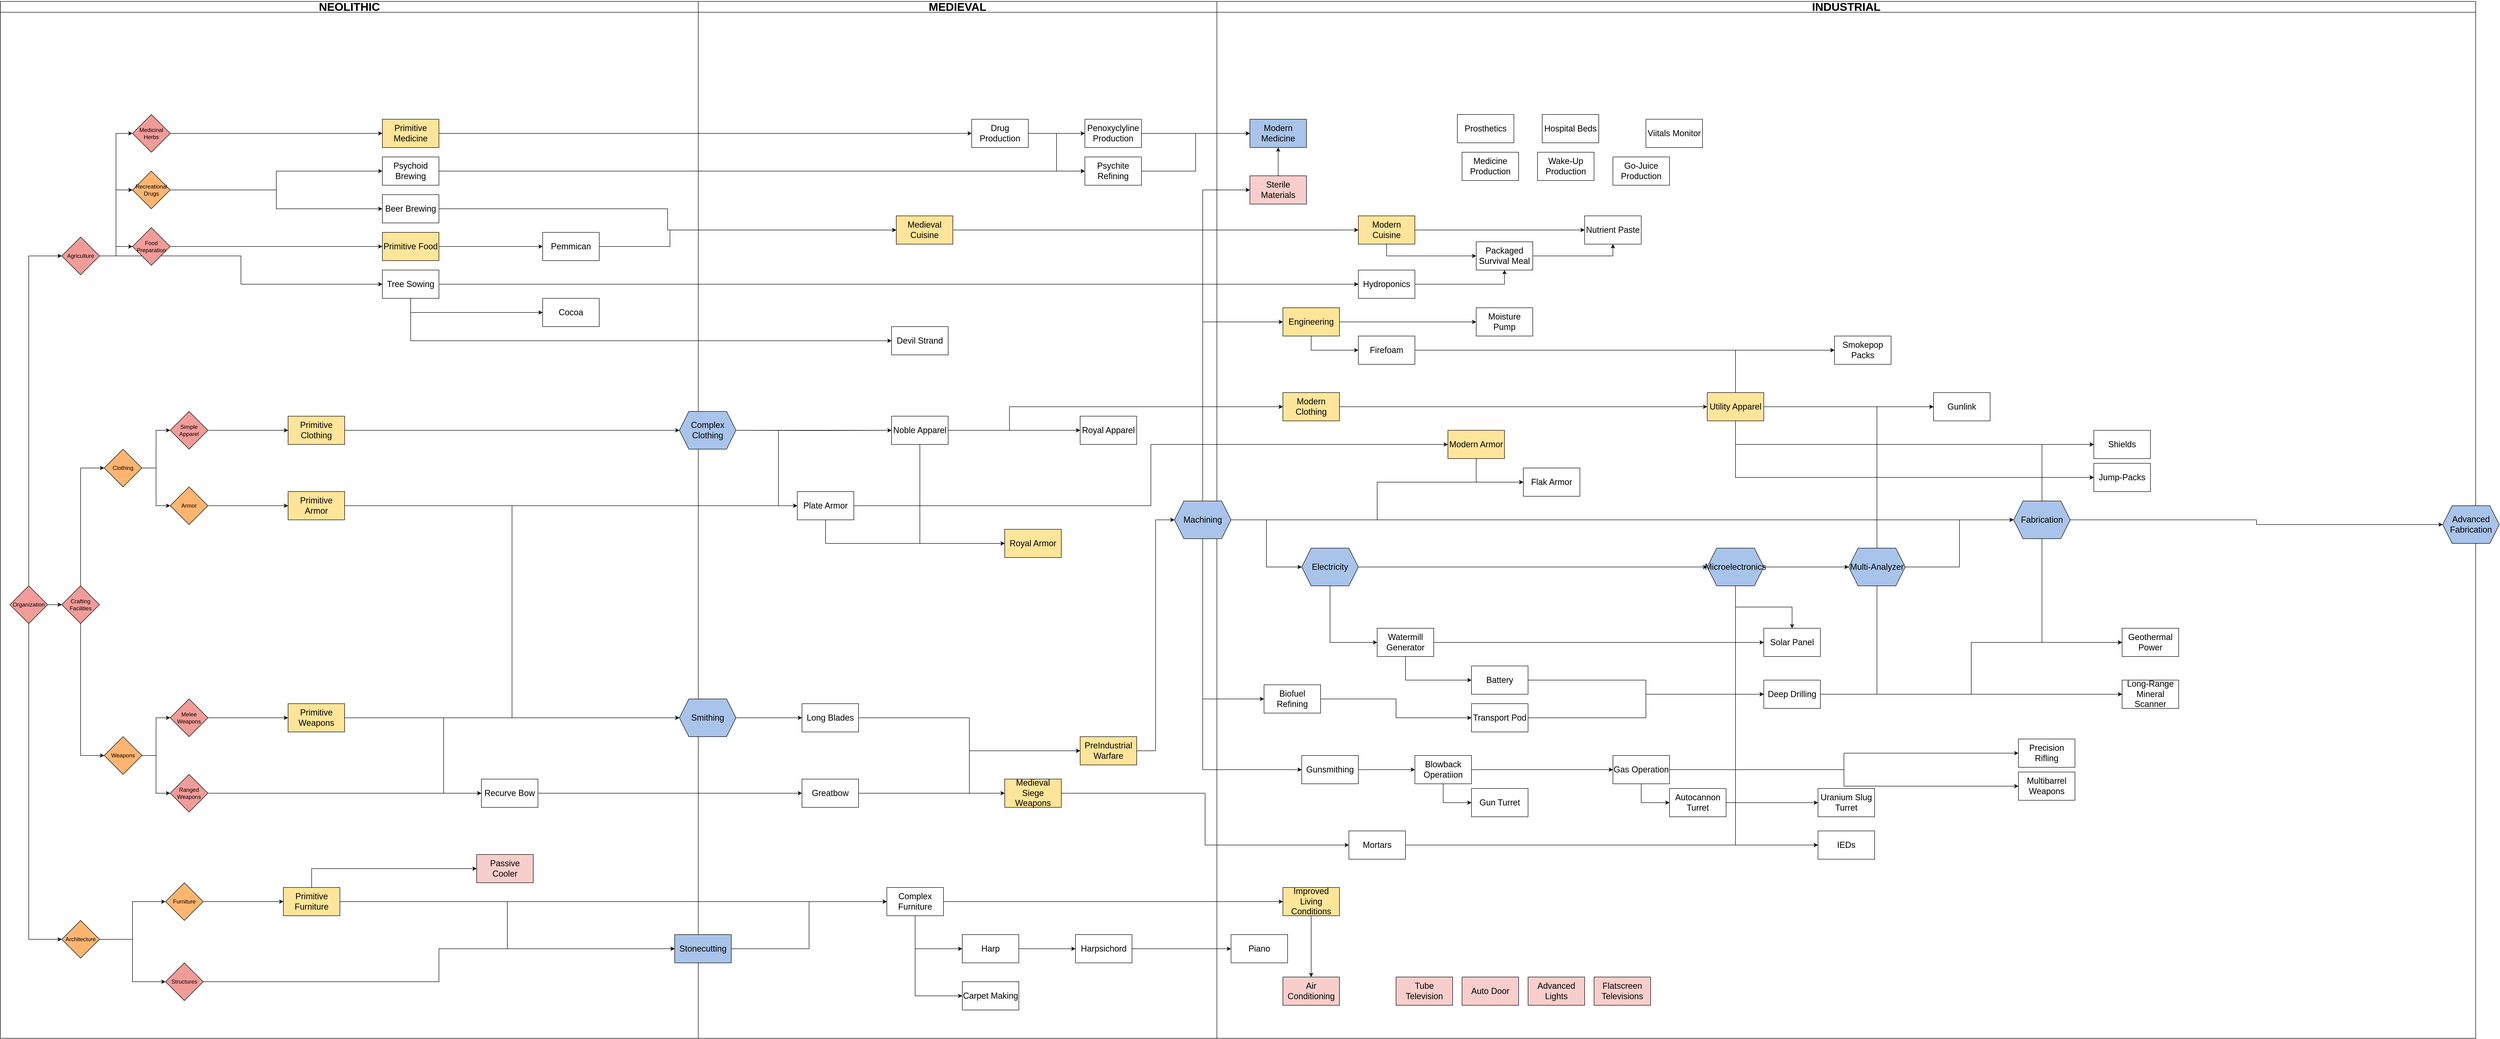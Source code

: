 <mxfile version="21.5.0" type="github">
  <diagram name="Page-1" id="KWzewiNtHVKbTdVzmJEv">
    <mxGraphModel dx="6123" dy="3310" grid="1" gridSize="10" guides="1" tooltips="1" connect="1" arrows="1" fold="1" page="1" pageScale="1" pageWidth="1100" pageHeight="850" math="0" shadow="0">
      <root>
        <mxCell id="0" />
        <mxCell id="1" parent="0" />
        <mxCell id="2xx0OkPRmbRjkBTVt8xA-1" value="&lt;font style=&quot;font-size: 24px;&quot;&gt;NEOLITHIC&lt;/font&gt;" style="swimlane;whiteSpace=wrap;html=1;movable=0;resizable=0;rotatable=0;deletable=0;editable=0;locked=1;connectable=0;" parent="1" vertex="1">
          <mxGeometry x="-1480" y="-200" width="1480" height="2200" as="geometry" />
        </mxCell>
        <mxCell id="2xx0OkPRmbRjkBTVt8xA-2" value="&lt;font style=&quot;font-size: 24px;&quot;&gt;MEDIEVAL&lt;/font&gt;" style="swimlane;whiteSpace=wrap;html=1;movable=0;resizable=0;rotatable=0;deletable=0;editable=0;locked=1;connectable=0;" parent="1" vertex="1">
          <mxGeometry y="-200" width="1100" height="2200" as="geometry" />
        </mxCell>
        <mxCell id="RUZkN_r-hM8I51EaVFaq-1" value="&lt;font style=&quot;font-size: 24px;&quot;&gt;INDUSTRIAL&lt;/font&gt;" style="swimlane;whiteSpace=wrap;html=1;movable=0;resizable=0;rotatable=0;deletable=0;editable=0;locked=1;connectable=0;" parent="1" vertex="1">
          <mxGeometry x="1100" y="-200" width="2670" height="2200" as="geometry" />
        </mxCell>
        <mxCell id="RUZkN_r-hM8I51EaVFaq-50" style="edgeStyle=orthogonalEdgeStyle;rounded=0;orthogonalLoop=1;jettySize=auto;html=1;exitX=0.5;exitY=0;exitDx=0;exitDy=0;entryX=0;entryY=0.5;entryDx=0;entryDy=0;" parent="1" source="RUZkN_r-hM8I51EaVFaq-29" target="RUZkN_r-hM8I51EaVFaq-30" edge="1">
          <mxGeometry relative="1" as="geometry">
            <mxPoint x="-1410" y="840" as="sourcePoint" />
          </mxGeometry>
        </mxCell>
        <mxCell id="RUZkN_r-hM8I51EaVFaq-52" style="edgeStyle=orthogonalEdgeStyle;rounded=0;orthogonalLoop=1;jettySize=auto;html=1;exitX=0.5;exitY=1;exitDx=0;exitDy=0;entryX=0;entryY=0.5;entryDx=0;entryDy=0;" parent="1" source="RUZkN_r-hM8I51EaVFaq-29" target="RUZkN_r-hM8I51EaVFaq-38" edge="1">
          <mxGeometry relative="1" as="geometry">
            <mxPoint x="-1410" y="920" as="sourcePoint" />
          </mxGeometry>
        </mxCell>
        <mxCell id="RUZkN_r-hM8I51EaVFaq-101" style="edgeStyle=orthogonalEdgeStyle;rounded=0;orthogonalLoop=1;jettySize=auto;html=1;exitX=1;exitY=0.5;exitDx=0;exitDy=0;entryX=0;entryY=0.5;entryDx=0;entryDy=0;" parent="1" source="RUZkN_r-hM8I51EaVFaq-29" target="RUZkN_r-hM8I51EaVFaq-89" edge="1">
          <mxGeometry relative="1" as="geometry">
            <mxPoint x="-1370" y="1080" as="sourcePoint" />
          </mxGeometry>
        </mxCell>
        <mxCell id="RUZkN_r-hM8I51EaVFaq-29" value="Organization" style="rhombus;whiteSpace=wrap;html=1;fillColor=#F19C99;" parent="1" vertex="1">
          <mxGeometry x="-1460" y="1040" width="80" height="80" as="geometry" />
        </mxCell>
        <mxCell id="RUZkN_r-hM8I51EaVFaq-54" style="edgeStyle=orthogonalEdgeStyle;rounded=0;orthogonalLoop=1;jettySize=auto;html=1;exitX=1;exitY=0.5;exitDx=0;exitDy=0;entryX=0;entryY=0.5;entryDx=0;entryDy=0;" parent="1" source="RUZkN_r-hM8I51EaVFaq-30" target="RUZkN_r-hM8I51EaVFaq-31" edge="1">
          <mxGeometry relative="1" as="geometry" />
        </mxCell>
        <mxCell id="RUZkN_r-hM8I51EaVFaq-55" style="edgeStyle=orthogonalEdgeStyle;rounded=0;orthogonalLoop=1;jettySize=auto;html=1;exitX=1;exitY=0.5;exitDx=0;exitDy=0;entryX=0;entryY=0.5;entryDx=0;entryDy=0;" parent="1" source="RUZkN_r-hM8I51EaVFaq-30" target="RUZkN_r-hM8I51EaVFaq-32" edge="1">
          <mxGeometry relative="1" as="geometry" />
        </mxCell>
        <mxCell id="RUZkN_r-hM8I51EaVFaq-77" style="edgeStyle=orthogonalEdgeStyle;rounded=0;orthogonalLoop=1;jettySize=auto;html=1;exitX=1;exitY=0.5;exitDx=0;exitDy=0;entryX=0;entryY=0.5;entryDx=0;entryDy=0;" parent="1" source="RUZkN_r-hM8I51EaVFaq-30" target="RUZkN_r-hM8I51EaVFaq-76" edge="1">
          <mxGeometry relative="1" as="geometry" />
        </mxCell>
        <mxCell id="ZY5G_8CR-_nnytg-0bit-177" style="edgeStyle=orthogonalEdgeStyle;rounded=0;orthogonalLoop=1;jettySize=auto;html=1;exitX=1;exitY=0.5;exitDx=0;exitDy=0;entryX=0;entryY=0.5;entryDx=0;entryDy=0;" edge="1" parent="1" source="RUZkN_r-hM8I51EaVFaq-30" target="ZY5G_8CR-_nnytg-0bit-174">
          <mxGeometry relative="1" as="geometry" />
        </mxCell>
        <mxCell id="RUZkN_r-hM8I51EaVFaq-30" value="Agriculture" style="rhombus;whiteSpace=wrap;html=1;fillColor=#F19C99;" parent="1" vertex="1">
          <mxGeometry x="-1350" y="300" width="80" height="80" as="geometry" />
        </mxCell>
        <mxCell id="RUZkN_r-hM8I51EaVFaq-63" style="edgeStyle=orthogonalEdgeStyle;rounded=0;orthogonalLoop=1;jettySize=auto;html=1;exitX=1;exitY=0.5;exitDx=0;exitDy=0;entryX=0;entryY=0.5;entryDx=0;entryDy=0;" parent="1" source="RUZkN_r-hM8I51EaVFaq-76" target="RUZkN_r-hM8I51EaVFaq-46" edge="1">
          <mxGeometry relative="1" as="geometry" />
        </mxCell>
        <mxCell id="ZY5G_8CR-_nnytg-0bit-39" style="edgeStyle=orthogonalEdgeStyle;rounded=0;orthogonalLoop=1;jettySize=auto;html=1;exitX=1;exitY=0.5;exitDx=0;exitDy=0;entryX=0;entryY=0.5;entryDx=0;entryDy=0;" edge="1" parent="1" source="RUZkN_r-hM8I51EaVFaq-31" target="ZY5G_8CR-_nnytg-0bit-38">
          <mxGeometry relative="1" as="geometry" />
        </mxCell>
        <mxCell id="RUZkN_r-hM8I51EaVFaq-31" value="Medicinal Herbs" style="rhombus;whiteSpace=wrap;html=1;fillColor=#F19C99;" parent="1" vertex="1">
          <mxGeometry x="-1200" y="40" width="80" height="80" as="geometry" />
        </mxCell>
        <mxCell id="ZY5G_8CR-_nnytg-0bit-61" style="edgeStyle=orthogonalEdgeStyle;rounded=0;orthogonalLoop=1;jettySize=auto;html=1;exitX=1;exitY=0.5;exitDx=0;exitDy=0;entryX=0;entryY=0.5;entryDx=0;entryDy=0;" edge="1" parent="1" source="RUZkN_r-hM8I51EaVFaq-32" target="ZY5G_8CR-_nnytg-0bit-58">
          <mxGeometry relative="1" as="geometry" />
        </mxCell>
        <mxCell id="RUZkN_r-hM8I51EaVFaq-32" value="Food Preparation" style="rhombus;whiteSpace=wrap;html=1;fillColor=#F19C99;" parent="1" vertex="1">
          <mxGeometry x="-1200" y="280" width="80" height="80" as="geometry" />
        </mxCell>
        <mxCell id="ZY5G_8CR-_nnytg-0bit-171" style="edgeStyle=orthogonalEdgeStyle;rounded=0;orthogonalLoop=1;jettySize=auto;html=1;exitX=1;exitY=0.5;exitDx=0;exitDy=0;entryX=0;entryY=0.5;entryDx=0;entryDy=0;" edge="1" parent="1" source="RUZkN_r-hM8I51EaVFaq-33" target="RUZkN_r-hM8I51EaVFaq-71">
          <mxGeometry relative="1" as="geometry" />
        </mxCell>
        <mxCell id="RUZkN_r-hM8I51EaVFaq-33" value="Simple Apparel" style="rhombus;whiteSpace=wrap;html=1;fillColor=#F19C99;" parent="1" vertex="1">
          <mxGeometry x="-1120" y="670" width="80" height="80" as="geometry" />
        </mxCell>
        <mxCell id="RUZkN_r-hM8I51EaVFaq-90" style="edgeStyle=orthogonalEdgeStyle;rounded=0;orthogonalLoop=1;jettySize=auto;html=1;exitX=1;exitY=0.5;exitDx=0;exitDy=0;entryX=0;entryY=0.5;entryDx=0;entryDy=0;" parent="1" source="RUZkN_r-hM8I51EaVFaq-34" target="RUZkN_r-hM8I51EaVFaq-43" edge="1">
          <mxGeometry relative="1" as="geometry" />
        </mxCell>
        <mxCell id="RUZkN_r-hM8I51EaVFaq-34" value="Ranged Weapons" style="rhombus;whiteSpace=wrap;html=1;fillColor=#F19C99;" parent="1" vertex="1">
          <mxGeometry x="-1120" y="1440" width="80" height="80" as="geometry" />
        </mxCell>
        <mxCell id="RUZkN_r-hM8I51EaVFaq-84" style="edgeStyle=orthogonalEdgeStyle;rounded=0;orthogonalLoop=1;jettySize=auto;html=1;exitX=1;exitY=0.5;exitDx=0;exitDy=0;entryX=0;entryY=0.5;entryDx=0;entryDy=0;" parent="1" source="RUZkN_r-hM8I51EaVFaq-35" target="RUZkN_r-hM8I51EaVFaq-83" edge="1">
          <mxGeometry relative="1" as="geometry" />
        </mxCell>
        <mxCell id="RUZkN_r-hM8I51EaVFaq-35" value="Melee Weapons" style="rhombus;whiteSpace=wrap;html=1;fillColor=#F19C99;" parent="1" vertex="1">
          <mxGeometry x="-1120" y="1280" width="80" height="80" as="geometry" />
        </mxCell>
        <mxCell id="RUZkN_r-hM8I51EaVFaq-58" style="edgeStyle=orthogonalEdgeStyle;rounded=0;orthogonalLoop=1;jettySize=auto;html=1;exitX=1;exitY=0.5;exitDx=0;exitDy=0;entryX=0;entryY=0.5;entryDx=0;entryDy=0;" parent="1" source="RUZkN_r-hM8I51EaVFaq-36" target="RUZkN_r-hM8I51EaVFaq-35" edge="1">
          <mxGeometry relative="1" as="geometry" />
        </mxCell>
        <mxCell id="RUZkN_r-hM8I51EaVFaq-59" style="edgeStyle=orthogonalEdgeStyle;rounded=0;orthogonalLoop=1;jettySize=auto;html=1;exitX=1;exitY=0.5;exitDx=0;exitDy=0;entryX=0;entryY=0.5;entryDx=0;entryDy=0;" parent="1" source="RUZkN_r-hM8I51EaVFaq-36" target="RUZkN_r-hM8I51EaVFaq-34" edge="1">
          <mxGeometry relative="1" as="geometry" />
        </mxCell>
        <mxCell id="RUZkN_r-hM8I51EaVFaq-36" value="Weapons" style="rhombus;whiteSpace=wrap;html=1;fillColor=#FFB570;" parent="1" vertex="1">
          <mxGeometry x="-1260" y="1360" width="80" height="80" as="geometry" />
        </mxCell>
        <mxCell id="RUZkN_r-hM8I51EaVFaq-60" style="edgeStyle=orthogonalEdgeStyle;rounded=0;orthogonalLoop=1;jettySize=auto;html=1;exitX=1;exitY=0.5;exitDx=0;exitDy=0;entryX=0;entryY=0.5;entryDx=0;entryDy=0;" parent="1" source="RUZkN_r-hM8I51EaVFaq-38" target="RUZkN_r-hM8I51EaVFaq-118" edge="1">
          <mxGeometry relative="1" as="geometry">
            <mxPoint x="-1190" y="1710" as="targetPoint" />
          </mxGeometry>
        </mxCell>
        <mxCell id="RUZkN_r-hM8I51EaVFaq-61" style="edgeStyle=orthogonalEdgeStyle;rounded=0;orthogonalLoop=1;jettySize=auto;html=1;exitX=1;exitY=0.5;exitDx=0;exitDy=0;entryX=0;entryY=0.5;entryDx=0;entryDy=0;" parent="1" source="RUZkN_r-hM8I51EaVFaq-38" target="RUZkN_r-hM8I51EaVFaq-115" edge="1">
          <mxGeometry relative="1" as="geometry">
            <mxPoint x="-1190" y="1870" as="targetPoint" />
          </mxGeometry>
        </mxCell>
        <mxCell id="RUZkN_r-hM8I51EaVFaq-38" value="Architecture" style="rhombus;whiteSpace=wrap;html=1;fillColor=#FFB570;" parent="1" vertex="1">
          <mxGeometry x="-1350" y="1750" width="80" height="80" as="geometry" />
        </mxCell>
        <mxCell id="ZY5G_8CR-_nnytg-0bit-89" style="edgeStyle=orthogonalEdgeStyle;rounded=0;orthogonalLoop=1;jettySize=auto;html=1;exitX=0.5;exitY=0;exitDx=0;exitDy=0;entryX=0;entryY=0.5;entryDx=0;entryDy=0;" edge="1" parent="1" target="RUZkN_r-hM8I51EaVFaq-40">
          <mxGeometry relative="1" as="geometry">
            <mxPoint x="-950" y="-60" as="sourcePoint" />
          </mxGeometry>
        </mxCell>
        <mxCell id="RUZkN_r-hM8I51EaVFaq-41" value="&lt;font style=&quot;font-size: 18px;&quot;&gt;Devil Strand&lt;/font&gt;" style="rounded=0;whiteSpace=wrap;html=1;" parent="1" vertex="1">
          <mxGeometry x="410" y="490" width="120" height="60" as="geometry" />
        </mxCell>
        <mxCell id="ZY5G_8CR-_nnytg-0bit-63" style="edgeStyle=orthogonalEdgeStyle;rounded=0;orthogonalLoop=1;jettySize=auto;html=1;exitX=1;exitY=0.5;exitDx=0;exitDy=0;entryX=0;entryY=0.5;entryDx=0;entryDy=0;" edge="1" parent="1" source="RUZkN_r-hM8I51EaVFaq-42" target="ZY5G_8CR-_nnytg-0bit-62">
          <mxGeometry relative="1" as="geometry">
            <Array as="points">
              <mxPoint x="-60" y="320" />
              <mxPoint x="-60" y="285" />
            </Array>
          </mxGeometry>
        </mxCell>
        <mxCell id="RUZkN_r-hM8I51EaVFaq-42" value="&lt;font style=&quot;font-size: 18px;&quot;&gt;Pemmican&lt;/font&gt;" style="rounded=0;whiteSpace=wrap;html=1;" parent="1" vertex="1">
          <mxGeometry x="-330" y="290" width="120" height="60" as="geometry" />
        </mxCell>
        <mxCell id="ZY5G_8CR-_nnytg-0bit-7" style="edgeStyle=orthogonalEdgeStyle;rounded=0;orthogonalLoop=1;jettySize=auto;html=1;exitX=1;exitY=0.5;exitDx=0;exitDy=0;entryX=0;entryY=0.5;entryDx=0;entryDy=0;" edge="1" parent="1" source="RUZkN_r-hM8I51EaVFaq-43" target="ZY5G_8CR-_nnytg-0bit-5">
          <mxGeometry relative="1" as="geometry" />
        </mxCell>
        <mxCell id="RUZkN_r-hM8I51EaVFaq-43" value="&lt;font style=&quot;font-size: 18px;&quot;&gt;Recurve Bow&lt;/font&gt;" style="rounded=0;whiteSpace=wrap;html=1;" parent="1" vertex="1">
          <mxGeometry x="-460" y="1450" width="120" height="60" as="geometry" />
        </mxCell>
        <mxCell id="ZY5G_8CR-_nnytg-0bit-64" style="edgeStyle=orthogonalEdgeStyle;rounded=0;orthogonalLoop=1;jettySize=auto;html=1;exitX=1;exitY=0.5;exitDx=0;exitDy=0;entryX=0;entryY=0.5;entryDx=0;entryDy=0;" edge="1" parent="1" source="RUZkN_r-hM8I51EaVFaq-45" target="ZY5G_8CR-_nnytg-0bit-62">
          <mxGeometry relative="1" as="geometry" />
        </mxCell>
        <mxCell id="RUZkN_r-hM8I51EaVFaq-45" value="&lt;font style=&quot;font-size: 18px;&quot;&gt;Beer Brewing&lt;/font&gt;" style="rounded=0;whiteSpace=wrap;html=1;" parent="1" vertex="1">
          <mxGeometry x="-670" y="210" width="120" height="60" as="geometry" />
        </mxCell>
        <mxCell id="ZY5G_8CR-_nnytg-0bit-43" style="edgeStyle=orthogonalEdgeStyle;rounded=0;orthogonalLoop=1;jettySize=auto;html=1;exitX=1;exitY=0.5;exitDx=0;exitDy=0;entryX=0;entryY=0.5;entryDx=0;entryDy=0;" edge="1" parent="1" source="RUZkN_r-hM8I51EaVFaq-46" target="ZY5G_8CR-_nnytg-0bit-42">
          <mxGeometry relative="1" as="geometry" />
        </mxCell>
        <mxCell id="RUZkN_r-hM8I51EaVFaq-46" value="&lt;font style=&quot;font-size: 18px;&quot;&gt;Psychoid Brewing&lt;/font&gt;" style="rounded=0;whiteSpace=wrap;html=1;" parent="1" vertex="1">
          <mxGeometry x="-670" y="130" width="120" height="60" as="geometry" />
        </mxCell>
        <mxCell id="RUZkN_r-hM8I51EaVFaq-74" style="edgeStyle=orthogonalEdgeStyle;rounded=0;orthogonalLoop=1;jettySize=auto;html=1;exitX=1;exitY=0.5;exitDx=0;exitDy=0;entryX=0;entryY=0.5;entryDx=0;entryDy=0;" parent="1" source="RUZkN_r-hM8I51EaVFaq-47" target="RUZkN_r-hM8I51EaVFaq-72" edge="1">
          <mxGeometry relative="1" as="geometry" />
        </mxCell>
        <mxCell id="RUZkN_r-hM8I51EaVFaq-47" value="&lt;div&gt;Armor&lt;/div&gt;" style="rhombus;whiteSpace=wrap;html=1;fillColor=#FFB570;" parent="1" vertex="1">
          <mxGeometry x="-1120" y="830" width="80" height="80" as="geometry" />
        </mxCell>
        <mxCell id="RUZkN_r-hM8I51EaVFaq-57" style="edgeStyle=orthogonalEdgeStyle;rounded=0;orthogonalLoop=1;jettySize=auto;html=1;exitX=1;exitY=0.5;exitDx=0;exitDy=0;entryX=0;entryY=0.5;entryDx=0;entryDy=0;" parent="1" source="RUZkN_r-hM8I51EaVFaq-48" target="RUZkN_r-hM8I51EaVFaq-47" edge="1">
          <mxGeometry relative="1" as="geometry" />
        </mxCell>
        <mxCell id="ZY5G_8CR-_nnytg-0bit-170" style="edgeStyle=orthogonalEdgeStyle;rounded=0;orthogonalLoop=1;jettySize=auto;html=1;exitX=1;exitY=0.5;exitDx=0;exitDy=0;entryX=0;entryY=0.5;entryDx=0;entryDy=0;" edge="1" parent="1" source="RUZkN_r-hM8I51EaVFaq-48" target="RUZkN_r-hM8I51EaVFaq-33">
          <mxGeometry relative="1" as="geometry" />
        </mxCell>
        <mxCell id="RUZkN_r-hM8I51EaVFaq-48" value="Clothing" style="rhombus;whiteSpace=wrap;html=1;fillColor=#FFB570;" parent="1" vertex="1">
          <mxGeometry x="-1260" y="750" width="80" height="80" as="geometry" />
        </mxCell>
        <mxCell id="ZY5G_8CR-_nnytg-0bit-169" style="edgeStyle=orthogonalEdgeStyle;rounded=0;orthogonalLoop=1;jettySize=auto;html=1;exitX=1;exitY=0.5;exitDx=0;exitDy=0;entryX=0;entryY=0.5;entryDx=0;entryDy=0;" edge="1" parent="1" source="RUZkN_r-hM8I51EaVFaq-71" target="RUZkN_r-hM8I51EaVFaq-79">
          <mxGeometry relative="1" as="geometry" />
        </mxCell>
        <mxCell id="RUZkN_r-hM8I51EaVFaq-71" value="&lt;font style=&quot;font-size: 18px;&quot;&gt;Primitive Clothing&lt;/font&gt;" style="rounded=0;whiteSpace=wrap;html=1;fillColor=#FFE599;" parent="1" vertex="1">
          <mxGeometry x="-870" y="680" width="120" height="60" as="geometry" />
        </mxCell>
        <mxCell id="RUZkN_r-hM8I51EaVFaq-128" style="edgeStyle=orthogonalEdgeStyle;rounded=0;orthogonalLoop=1;jettySize=auto;html=1;exitX=1;exitY=0.5;exitDx=0;exitDy=0;entryX=0;entryY=0.5;entryDx=0;entryDy=0;" parent="1" source="RUZkN_r-hM8I51EaVFaq-72" target="RUZkN_r-hM8I51EaVFaq-80" edge="1">
          <mxGeometry relative="1" as="geometry">
            <mxPoint x="-320" y="940" as="targetPoint" />
          </mxGeometry>
        </mxCell>
        <mxCell id="ZY5G_8CR-_nnytg-0bit-9" style="edgeStyle=orthogonalEdgeStyle;rounded=0;orthogonalLoop=1;jettySize=auto;html=1;exitX=1;exitY=0.5;exitDx=0;exitDy=0;entryX=0;entryY=0.5;entryDx=0;entryDy=0;" edge="1" parent="1" source="RUZkN_r-hM8I51EaVFaq-72" target="ZY5G_8CR-_nnytg-0bit-4">
          <mxGeometry relative="1" as="geometry" />
        </mxCell>
        <mxCell id="RUZkN_r-hM8I51EaVFaq-72" value="&lt;font style=&quot;font-size: 18px;&quot;&gt;Primitive Armor&lt;/font&gt;" style="rounded=0;whiteSpace=wrap;html=1;fillColor=#FFE599;" parent="1" vertex="1">
          <mxGeometry x="-870" y="840" width="120" height="60" as="geometry" />
        </mxCell>
        <mxCell id="RUZkN_r-hM8I51EaVFaq-78" style="edgeStyle=orthogonalEdgeStyle;rounded=0;orthogonalLoop=1;jettySize=auto;html=1;exitX=1;exitY=0.5;exitDx=0;exitDy=0;entryX=0;entryY=0.5;entryDx=0;entryDy=0;" parent="1" source="RUZkN_r-hM8I51EaVFaq-76" target="RUZkN_r-hM8I51EaVFaq-45" edge="1">
          <mxGeometry relative="1" as="geometry" />
        </mxCell>
        <mxCell id="RUZkN_r-hM8I51EaVFaq-76" value="Recreational Drugs" style="rhombus;whiteSpace=wrap;html=1;fillColor=#FFB570;" parent="1" vertex="1">
          <mxGeometry x="-1200" y="160" width="80" height="80" as="geometry" />
        </mxCell>
        <mxCell id="ZY5G_8CR-_nnytg-0bit-10" style="edgeStyle=orthogonalEdgeStyle;rounded=0;orthogonalLoop=1;jettySize=auto;html=1;exitX=1;exitY=0.5;exitDx=0;exitDy=0;entryX=0;entryY=0.5;entryDx=0;entryDy=0;" edge="1" parent="1" target="ZY5G_8CR-_nnytg-0bit-4">
          <mxGeometry relative="1" as="geometry">
            <mxPoint x="80.0" y="710" as="sourcePoint" />
            <Array as="points">
              <mxPoint x="170" y="710" />
              <mxPoint x="170" y="870" />
            </Array>
          </mxGeometry>
        </mxCell>
        <mxCell id="ZY5G_8CR-_nnytg-0bit-18" style="edgeStyle=orthogonalEdgeStyle;rounded=0;orthogonalLoop=1;jettySize=auto;html=1;exitX=1;exitY=0.5;exitDx=0;exitDy=0;entryX=0;entryY=0.5;entryDx=0;entryDy=0;" edge="1" parent="1" target="ZY5G_8CR-_nnytg-0bit-14">
          <mxGeometry relative="1" as="geometry">
            <mxPoint x="80.0" y="710" as="sourcePoint" />
          </mxGeometry>
        </mxCell>
        <mxCell id="ZY5G_8CR-_nnytg-0bit-162" style="edgeStyle=orthogonalEdgeStyle;rounded=0;orthogonalLoop=1;jettySize=auto;html=1;exitX=1;exitY=0.5;exitDx=0;exitDy=0;entryX=0;entryY=0.5;entryDx=0;entryDy=0;" edge="1" parent="1" source="RUZkN_r-hM8I51EaVFaq-79" target="ZY5G_8CR-_nnytg-0bit-160">
          <mxGeometry relative="1" as="geometry" />
        </mxCell>
        <mxCell id="RUZkN_r-hM8I51EaVFaq-79" value="&lt;font style=&quot;font-size: 18px;&quot;&gt;Complex Clothing&lt;/font&gt;" style="shape=hexagon;perimeter=hexagonPerimeter2;whiteSpace=wrap;html=1;fixedSize=1;fillColor=#A9C4EB;" parent="1" vertex="1">
          <mxGeometry x="-40" y="670" width="120" height="80" as="geometry" />
        </mxCell>
        <mxCell id="ZY5G_8CR-_nnytg-0bit-8" style="edgeStyle=orthogonalEdgeStyle;rounded=0;orthogonalLoop=1;jettySize=auto;html=1;exitX=1;exitY=0.5;exitDx=0;exitDy=0;entryX=0;entryY=0.5;entryDx=0;entryDy=0;" edge="1" parent="1" source="RUZkN_r-hM8I51EaVFaq-80" target="ZY5G_8CR-_nnytg-0bit-3">
          <mxGeometry relative="1" as="geometry" />
        </mxCell>
        <mxCell id="RUZkN_r-hM8I51EaVFaq-80" value="&lt;font style=&quot;font-size: 18px;&quot;&gt;Smithing&lt;/font&gt;" style="shape=hexagon;perimeter=hexagonPerimeter2;whiteSpace=wrap;html=1;fixedSize=1;fillColor=#A9C4EB;" parent="1" vertex="1">
          <mxGeometry x="-40" y="1280" width="120" height="80" as="geometry" />
        </mxCell>
        <mxCell id="RUZkN_r-hM8I51EaVFaq-86" style="edgeStyle=orthogonalEdgeStyle;rounded=0;orthogonalLoop=1;jettySize=auto;html=1;exitX=1;exitY=0.5;exitDx=0;exitDy=0;entryX=0;entryY=0.5;entryDx=0;entryDy=0;" parent="1" source="RUZkN_r-hM8I51EaVFaq-83" target="RUZkN_r-hM8I51EaVFaq-43" edge="1">
          <mxGeometry relative="1" as="geometry">
            <Array as="points">
              <mxPoint x="-540" y="1320" />
              <mxPoint x="-540" y="1480" />
            </Array>
          </mxGeometry>
        </mxCell>
        <mxCell id="RUZkN_r-hM8I51EaVFaq-127" style="edgeStyle=orthogonalEdgeStyle;rounded=0;orthogonalLoop=1;jettySize=auto;html=1;exitX=1;exitY=0.5;exitDx=0;exitDy=0;entryX=0;entryY=0.5;entryDx=0;entryDy=0;" parent="1" source="RUZkN_r-hM8I51EaVFaq-83" target="RUZkN_r-hM8I51EaVFaq-80" edge="1">
          <mxGeometry relative="1" as="geometry" />
        </mxCell>
        <mxCell id="RUZkN_r-hM8I51EaVFaq-83" value="&lt;font style=&quot;font-size: 18px;&quot;&gt;Primitive Weapons&lt;/font&gt;" style="rounded=0;whiteSpace=wrap;html=1;fillColor=#FFE599;" parent="1" vertex="1">
          <mxGeometry x="-870" y="1290" width="120" height="60" as="geometry" />
        </mxCell>
        <mxCell id="RUZkN_r-hM8I51EaVFaq-99" style="edgeStyle=orthogonalEdgeStyle;rounded=0;orthogonalLoop=1;jettySize=auto;html=1;exitX=0.5;exitY=0;exitDx=0;exitDy=0;entryX=0;entryY=0.5;entryDx=0;entryDy=0;" parent="1" source="RUZkN_r-hM8I51EaVFaq-89" target="RUZkN_r-hM8I51EaVFaq-48" edge="1">
          <mxGeometry relative="1" as="geometry" />
        </mxCell>
        <mxCell id="RUZkN_r-hM8I51EaVFaq-100" style="edgeStyle=orthogonalEdgeStyle;rounded=0;orthogonalLoop=1;jettySize=auto;html=1;exitX=0.5;exitY=1;exitDx=0;exitDy=0;entryX=0;entryY=0.5;entryDx=0;entryDy=0;" parent="1" source="RUZkN_r-hM8I51EaVFaq-89" target="RUZkN_r-hM8I51EaVFaq-36" edge="1">
          <mxGeometry relative="1" as="geometry" />
        </mxCell>
        <mxCell id="RUZkN_r-hM8I51EaVFaq-89" value="Crafting Facilities" style="rhombus;whiteSpace=wrap;html=1;fillColor=#F19C99;" parent="1" vertex="1">
          <mxGeometry x="-1350" y="1040" width="80" height="80" as="geometry" />
        </mxCell>
        <mxCell id="RUZkN_r-hM8I51EaVFaq-114" style="edgeStyle=orthogonalEdgeStyle;rounded=0;orthogonalLoop=1;jettySize=auto;html=1;exitX=1;exitY=0.5;exitDx=0;exitDy=0;entryX=0;entryY=0.5;entryDx=0;entryDy=0;" parent="1" source="RUZkN_r-hM8I51EaVFaq-115" target="RUZkN_r-hM8I51EaVFaq-116" edge="1">
          <mxGeometry relative="1" as="geometry" />
        </mxCell>
        <mxCell id="RUZkN_r-hM8I51EaVFaq-115" value="Structures" style="rhombus;whiteSpace=wrap;html=1;fillColor=#F19C99;" parent="1" vertex="1">
          <mxGeometry x="-1130" y="1840" width="80" height="80" as="geometry" />
        </mxCell>
        <mxCell id="ZY5G_8CR-_nnytg-0bit-12" style="edgeStyle=orthogonalEdgeStyle;rounded=0;orthogonalLoop=1;jettySize=auto;html=1;exitX=1;exitY=0.5;exitDx=0;exitDy=0;entryX=0;entryY=0.5;entryDx=0;entryDy=0;" edge="1" parent="1" source="RUZkN_r-hM8I51EaVFaq-116" target="ZY5G_8CR-_nnytg-0bit-1">
          <mxGeometry relative="1" as="geometry" />
        </mxCell>
        <mxCell id="RUZkN_r-hM8I51EaVFaq-116" value="&lt;font style=&quot;font-size: 18px;&quot;&gt;Stonecutting&lt;/font&gt;" style="rounded=0;whiteSpace=wrap;html=1;fillColor=#A9C4EB;" parent="1" vertex="1">
          <mxGeometry x="-50" y="1780" width="120" height="60" as="geometry" />
        </mxCell>
        <mxCell id="RUZkN_r-hM8I51EaVFaq-117" style="edgeStyle=orthogonalEdgeStyle;rounded=0;orthogonalLoop=1;jettySize=auto;html=1;exitX=1;exitY=0.5;exitDx=0;exitDy=0;entryX=0;entryY=0.5;entryDx=0;entryDy=0;" parent="1" source="RUZkN_r-hM8I51EaVFaq-118" target="RUZkN_r-hM8I51EaVFaq-120" edge="1">
          <mxGeometry relative="1" as="geometry" />
        </mxCell>
        <mxCell id="RUZkN_r-hM8I51EaVFaq-118" value="Furniture" style="rhombus;whiteSpace=wrap;html=1;fillColor=#FFB570;" parent="1" vertex="1">
          <mxGeometry x="-1130" y="1670" width="80" height="80" as="geometry" />
        </mxCell>
        <mxCell id="RUZkN_r-hM8I51EaVFaq-122" style="edgeStyle=orthogonalEdgeStyle;rounded=0;orthogonalLoop=1;jettySize=auto;html=1;exitX=0.5;exitY=0;exitDx=0;exitDy=0;entryX=0;entryY=0.5;entryDx=0;entryDy=0;" parent="1" source="RUZkN_r-hM8I51EaVFaq-120" target="RUZkN_r-hM8I51EaVFaq-121" edge="1">
          <mxGeometry relative="1" as="geometry" />
        </mxCell>
        <mxCell id="RUZkN_r-hM8I51EaVFaq-129" style="edgeStyle=orthogonalEdgeStyle;rounded=0;orthogonalLoop=1;jettySize=auto;html=1;exitX=1;exitY=0.5;exitDx=0;exitDy=0;entryX=0;entryY=0.5;entryDx=0;entryDy=0;" parent="1" source="RUZkN_r-hM8I51EaVFaq-120" target="RUZkN_r-hM8I51EaVFaq-116" edge="1">
          <mxGeometry relative="1" as="geometry" />
        </mxCell>
        <mxCell id="ZY5G_8CR-_nnytg-0bit-11" style="edgeStyle=orthogonalEdgeStyle;rounded=0;orthogonalLoop=1;jettySize=auto;html=1;exitX=1;exitY=0.5;exitDx=0;exitDy=0;entryX=0;entryY=0.5;entryDx=0;entryDy=0;" edge="1" parent="1" source="RUZkN_r-hM8I51EaVFaq-120" target="ZY5G_8CR-_nnytg-0bit-1">
          <mxGeometry relative="1" as="geometry" />
        </mxCell>
        <mxCell id="RUZkN_r-hM8I51EaVFaq-120" value="&lt;font style=&quot;font-size: 18px;&quot;&gt;Primitive Furniture&lt;/font&gt;" style="rounded=0;whiteSpace=wrap;html=1;fillColor=#FFE599;" parent="1" vertex="1">
          <mxGeometry x="-880" y="1680" width="120" height="60" as="geometry" />
        </mxCell>
        <mxCell id="RUZkN_r-hM8I51EaVFaq-121" value="&lt;font style=&quot;font-size: 18px;&quot;&gt;Passive Cooler&lt;/font&gt;" style="rounded=0;whiteSpace=wrap;html=1;fillColor=#F8CECC;" parent="1" vertex="1">
          <mxGeometry x="-470" y="1610" width="120" height="60" as="geometry" />
        </mxCell>
        <mxCell id="ZY5G_8CR-_nnytg-0bit-13" style="edgeStyle=orthogonalEdgeStyle;rounded=0;orthogonalLoop=1;jettySize=auto;html=1;exitX=0.5;exitY=1;exitDx=0;exitDy=0;entryX=0;entryY=0.5;entryDx=0;entryDy=0;" edge="1" parent="1" source="ZY5G_8CR-_nnytg-0bit-1" target="ZY5G_8CR-_nnytg-0bit-2">
          <mxGeometry relative="1" as="geometry" />
        </mxCell>
        <mxCell id="ZY5G_8CR-_nnytg-0bit-17" style="edgeStyle=orthogonalEdgeStyle;rounded=0;orthogonalLoop=1;jettySize=auto;html=1;exitX=0.5;exitY=1;exitDx=0;exitDy=0;entryX=0;entryY=0.5;entryDx=0;entryDy=0;" edge="1" parent="1" source="ZY5G_8CR-_nnytg-0bit-1" target="ZY5G_8CR-_nnytg-0bit-16">
          <mxGeometry relative="1" as="geometry" />
        </mxCell>
        <mxCell id="ZY5G_8CR-_nnytg-0bit-75" style="edgeStyle=orthogonalEdgeStyle;rounded=0;orthogonalLoop=1;jettySize=auto;html=1;exitX=1;exitY=0.5;exitDx=0;exitDy=0;entryX=0;entryY=0.5;entryDx=0;entryDy=0;" edge="1" parent="1" source="ZY5G_8CR-_nnytg-0bit-1" target="ZY5G_8CR-_nnytg-0bit-73">
          <mxGeometry relative="1" as="geometry" />
        </mxCell>
        <mxCell id="ZY5G_8CR-_nnytg-0bit-1" value="&lt;font style=&quot;font-size: 18px;&quot;&gt;Complex Furniture&lt;/font&gt;" style="rounded=0;whiteSpace=wrap;html=1;" vertex="1" parent="1">
          <mxGeometry x="400" y="1680" width="120" height="60" as="geometry" />
        </mxCell>
        <mxCell id="ZY5G_8CR-_nnytg-0bit-2" value="&lt;font style=&quot;font-size: 18px;&quot;&gt;Carpet Making&lt;/font&gt;" style="rounded=0;whiteSpace=wrap;html=1;" vertex="1" parent="1">
          <mxGeometry x="560" y="1880" width="120" height="60" as="geometry" />
        </mxCell>
        <mxCell id="ZY5G_8CR-_nnytg-0bit-26" style="edgeStyle=orthogonalEdgeStyle;rounded=0;orthogonalLoop=1;jettySize=auto;html=1;exitX=1;exitY=0.5;exitDx=0;exitDy=0;entryX=0;entryY=0.5;entryDx=0;entryDy=0;" edge="1" parent="1" source="ZY5G_8CR-_nnytg-0bit-3" target="ZY5G_8CR-_nnytg-0bit-25">
          <mxGeometry relative="1" as="geometry" />
        </mxCell>
        <mxCell id="ZY5G_8CR-_nnytg-0bit-3" value="&lt;div&gt;&lt;font style=&quot;font-size: 18px;&quot;&gt;Long Blades&lt;/font&gt;&lt;/div&gt;" style="rounded=0;whiteSpace=wrap;html=1;" vertex="1" parent="1">
          <mxGeometry x="220" y="1290" width="120" height="60" as="geometry" />
        </mxCell>
        <mxCell id="ZY5G_8CR-_nnytg-0bit-161" style="edgeStyle=orthogonalEdgeStyle;rounded=0;orthogonalLoop=1;jettySize=auto;html=1;exitX=0.5;exitY=1;exitDx=0;exitDy=0;entryX=0;entryY=0.5;entryDx=0;entryDy=0;" edge="1" parent="1" source="ZY5G_8CR-_nnytg-0bit-4" target="ZY5G_8CR-_nnytg-0bit-22">
          <mxGeometry relative="1" as="geometry" />
        </mxCell>
        <mxCell id="ZY5G_8CR-_nnytg-0bit-164" style="edgeStyle=orthogonalEdgeStyle;rounded=0;orthogonalLoop=1;jettySize=auto;html=1;exitX=1;exitY=0.5;exitDx=0;exitDy=0;entryX=0;entryY=0.5;entryDx=0;entryDy=0;" edge="1" parent="1" source="ZY5G_8CR-_nnytg-0bit-4" target="ZY5G_8CR-_nnytg-0bit-163">
          <mxGeometry relative="1" as="geometry" />
        </mxCell>
        <mxCell id="ZY5G_8CR-_nnytg-0bit-4" value="&lt;font style=&quot;font-size: 18px;&quot;&gt;Plate Armor&lt;/font&gt;" style="rounded=0;whiteSpace=wrap;html=1;" vertex="1" parent="1">
          <mxGeometry x="210" y="840" width="120" height="60" as="geometry" />
        </mxCell>
        <mxCell id="ZY5G_8CR-_nnytg-0bit-27" style="edgeStyle=orthogonalEdgeStyle;rounded=0;orthogonalLoop=1;jettySize=auto;html=1;exitX=1;exitY=0.5;exitDx=0;exitDy=0;entryX=0;entryY=0.5;entryDx=0;entryDy=0;" edge="1" parent="1" source="ZY5G_8CR-_nnytg-0bit-5" target="ZY5G_8CR-_nnytg-0bit-25">
          <mxGeometry relative="1" as="geometry" />
        </mxCell>
        <mxCell id="ZY5G_8CR-_nnytg-0bit-29" style="edgeStyle=orthogonalEdgeStyle;rounded=0;orthogonalLoop=1;jettySize=auto;html=1;exitX=1;exitY=0.5;exitDx=0;exitDy=0;entryX=0;entryY=0.5;entryDx=0;entryDy=0;" edge="1" parent="1" source="ZY5G_8CR-_nnytg-0bit-5" target="ZY5G_8CR-_nnytg-0bit-28">
          <mxGeometry relative="1" as="geometry" />
        </mxCell>
        <mxCell id="ZY5G_8CR-_nnytg-0bit-5" value="&lt;font style=&quot;font-size: 18px;&quot;&gt;Greatbow&lt;/font&gt;" style="rounded=0;whiteSpace=wrap;html=1;" vertex="1" parent="1">
          <mxGeometry x="220" y="1450" width="120" height="60" as="geometry" />
        </mxCell>
        <mxCell id="ZY5G_8CR-_nnytg-0bit-19" style="edgeStyle=orthogonalEdgeStyle;rounded=0;orthogonalLoop=1;jettySize=auto;html=1;exitX=1;exitY=0.5;exitDx=0;exitDy=0;entryX=0;entryY=0.5;entryDx=0;entryDy=0;" edge="1" parent="1" source="ZY5G_8CR-_nnytg-0bit-14" target="ZY5G_8CR-_nnytg-0bit-15">
          <mxGeometry relative="1" as="geometry" />
        </mxCell>
        <mxCell id="ZY5G_8CR-_nnytg-0bit-98" style="edgeStyle=orthogonalEdgeStyle;rounded=0;orthogonalLoop=1;jettySize=auto;html=1;exitX=0.5;exitY=1;exitDx=0;exitDy=0;entryX=0;entryY=0.5;entryDx=0;entryDy=0;" edge="1" parent="1" source="ZY5G_8CR-_nnytg-0bit-14" target="ZY5G_8CR-_nnytg-0bit-22">
          <mxGeometry relative="1" as="geometry" />
        </mxCell>
        <mxCell id="ZY5G_8CR-_nnytg-0bit-14" value="&lt;font style=&quot;font-size: 18px;&quot;&gt;Noble Apparel&lt;/font&gt;" style="rounded=0;whiteSpace=wrap;html=1;" vertex="1" parent="1">
          <mxGeometry x="410" y="680" width="120" height="60" as="geometry" />
        </mxCell>
        <mxCell id="ZY5G_8CR-_nnytg-0bit-15" value="&lt;font style=&quot;font-size: 18px;&quot;&gt;Royal Apparel&lt;/font&gt;" style="rounded=0;whiteSpace=wrap;html=1;" vertex="1" parent="1">
          <mxGeometry x="810" y="680" width="120" height="60" as="geometry" />
        </mxCell>
        <mxCell id="ZY5G_8CR-_nnytg-0bit-21" style="edgeStyle=orthogonalEdgeStyle;rounded=0;orthogonalLoop=1;jettySize=auto;html=1;exitX=1;exitY=0.5;exitDx=0;exitDy=0;entryX=0;entryY=0.5;entryDx=0;entryDy=0;" edge="1" parent="1" source="ZY5G_8CR-_nnytg-0bit-16" target="ZY5G_8CR-_nnytg-0bit-20">
          <mxGeometry relative="1" as="geometry" />
        </mxCell>
        <mxCell id="ZY5G_8CR-_nnytg-0bit-16" value="&lt;font style=&quot;font-size: 18px;&quot;&gt;Harp&lt;/font&gt;" style="rounded=0;whiteSpace=wrap;html=1;" vertex="1" parent="1">
          <mxGeometry x="560" y="1780" width="120" height="60" as="geometry" />
        </mxCell>
        <mxCell id="ZY5G_8CR-_nnytg-0bit-144" style="edgeStyle=orthogonalEdgeStyle;rounded=0;orthogonalLoop=1;jettySize=auto;html=1;exitX=1;exitY=0.5;exitDx=0;exitDy=0;entryX=0;entryY=0.5;entryDx=0;entryDy=0;" edge="1" parent="1" source="ZY5G_8CR-_nnytg-0bit-20" target="ZY5G_8CR-_nnytg-0bit-140">
          <mxGeometry relative="1" as="geometry" />
        </mxCell>
        <mxCell id="ZY5G_8CR-_nnytg-0bit-20" value="&lt;font style=&quot;font-size: 18px;&quot;&gt;Harpsichord&lt;/font&gt;" style="rounded=0;whiteSpace=wrap;html=1;" vertex="1" parent="1">
          <mxGeometry x="800" y="1780" width="120" height="60" as="geometry" />
        </mxCell>
        <mxCell id="ZY5G_8CR-_nnytg-0bit-22" value="&lt;font style=&quot;font-size: 18px;&quot;&gt;Royal Armor&lt;/font&gt;" style="rounded=0;whiteSpace=wrap;html=1;fillColor=#FFE599;" vertex="1" parent="1">
          <mxGeometry x="650" y="920" width="120" height="60" as="geometry" />
        </mxCell>
        <mxCell id="ZY5G_8CR-_nnytg-0bit-35" style="edgeStyle=orthogonalEdgeStyle;rounded=0;orthogonalLoop=1;jettySize=auto;html=1;exitX=1;exitY=0.5;exitDx=0;exitDy=0;entryX=0;entryY=0.5;entryDx=0;entryDy=0;" edge="1" parent="1" source="ZY5G_8CR-_nnytg-0bit-25" target="ZY5G_8CR-_nnytg-0bit-31">
          <mxGeometry relative="1" as="geometry" />
        </mxCell>
        <mxCell id="ZY5G_8CR-_nnytg-0bit-25" value="&lt;font style=&quot;font-size: 18px;&quot;&gt;PreIndustrial Warfare&lt;/font&gt;" style="rounded=0;whiteSpace=wrap;html=1;fillColor=#FFE599;" vertex="1" parent="1">
          <mxGeometry x="810" y="1360" width="120" height="60" as="geometry" />
        </mxCell>
        <mxCell id="ZY5G_8CR-_nnytg-0bit-145" style="edgeStyle=orthogonalEdgeStyle;rounded=0;orthogonalLoop=1;jettySize=auto;html=1;exitX=1;exitY=0.5;exitDx=0;exitDy=0;entryX=0;entryY=0.5;entryDx=0;entryDy=0;" edge="1" parent="1" source="ZY5G_8CR-_nnytg-0bit-28" target="ZY5G_8CR-_nnytg-0bit-104">
          <mxGeometry relative="1" as="geometry" />
        </mxCell>
        <mxCell id="ZY5G_8CR-_nnytg-0bit-28" value="&lt;font style=&quot;font-size: 18px;&quot;&gt;Medieval Siege Weapons&lt;/font&gt;" style="rounded=0;whiteSpace=wrap;html=1;fillColor=#FFE599;" vertex="1" parent="1">
          <mxGeometry x="650" y="1450" width="120" height="60" as="geometry" />
        </mxCell>
        <mxCell id="ZY5G_8CR-_nnytg-0bit-80" style="edgeStyle=orthogonalEdgeStyle;rounded=0;orthogonalLoop=1;jettySize=auto;html=1;exitX=0.5;exitY=1;exitDx=0;exitDy=0;entryX=0;entryY=0.5;entryDx=0;entryDy=0;" edge="1" parent="1" source="ZY5G_8CR-_nnytg-0bit-30" target="ZY5G_8CR-_nnytg-0bit-71">
          <mxGeometry relative="1" as="geometry" />
        </mxCell>
        <mxCell id="ZY5G_8CR-_nnytg-0bit-193" style="edgeStyle=orthogonalEdgeStyle;rounded=0;orthogonalLoop=1;jettySize=auto;html=1;exitX=1;exitY=0.5;exitDx=0;exitDy=0;entryX=0;entryY=0.5;entryDx=0;entryDy=0;" edge="1" parent="1" source="ZY5G_8CR-_nnytg-0bit-30" target="ZY5G_8CR-_nnytg-0bit-112">
          <mxGeometry relative="1" as="geometry" />
        </mxCell>
        <mxCell id="ZY5G_8CR-_nnytg-0bit-30" value="&lt;font style=&quot;font-size: 18px;&quot;&gt;Electricity&lt;/font&gt;" style="shape=hexagon;perimeter=hexagonPerimeter2;whiteSpace=wrap;html=1;fixedSize=1;fillColor=#A9C4EB;" vertex="1" parent="1">
          <mxGeometry x="1280" y="960" width="120" height="80" as="geometry" />
        </mxCell>
        <mxCell id="ZY5G_8CR-_nnytg-0bit-65" style="edgeStyle=orthogonalEdgeStyle;rounded=0;orthogonalLoop=1;jettySize=auto;html=1;exitX=0.5;exitY=0;exitDx=0;exitDy=0;entryX=0;entryY=0.5;entryDx=0;entryDy=0;" edge="1" parent="1" source="ZY5G_8CR-_nnytg-0bit-31" target="ZY5G_8CR-_nnytg-0bit-49">
          <mxGeometry relative="1" as="geometry" />
        </mxCell>
        <mxCell id="ZY5G_8CR-_nnytg-0bit-78" style="edgeStyle=orthogonalEdgeStyle;rounded=0;orthogonalLoop=1;jettySize=auto;html=1;exitX=1;exitY=0.5;exitDx=0;exitDy=0;entryX=0;entryY=0.5;entryDx=0;entryDy=0;" edge="1" parent="1" source="ZY5G_8CR-_nnytg-0bit-31" target="ZY5G_8CR-_nnytg-0bit-30">
          <mxGeometry relative="1" as="geometry" />
        </mxCell>
        <mxCell id="ZY5G_8CR-_nnytg-0bit-103" style="edgeStyle=orthogonalEdgeStyle;rounded=0;orthogonalLoop=1;jettySize=auto;html=1;exitX=0.5;exitY=1;exitDx=0;exitDy=0;entryX=0;entryY=0.5;entryDx=0;entryDy=0;" edge="1" parent="1" source="ZY5G_8CR-_nnytg-0bit-31" target="ZY5G_8CR-_nnytg-0bit-69">
          <mxGeometry relative="1" as="geometry" />
        </mxCell>
        <mxCell id="ZY5G_8CR-_nnytg-0bit-106" style="edgeStyle=orthogonalEdgeStyle;rounded=0;orthogonalLoop=1;jettySize=auto;html=1;exitX=0.5;exitY=1;exitDx=0;exitDy=0;entryX=0;entryY=0.5;entryDx=0;entryDy=0;" edge="1" parent="1" source="ZY5G_8CR-_nnytg-0bit-31" target="ZY5G_8CR-_nnytg-0bit-105">
          <mxGeometry relative="1" as="geometry" />
        </mxCell>
        <mxCell id="ZY5G_8CR-_nnytg-0bit-182" style="edgeStyle=orthogonalEdgeStyle;rounded=0;orthogonalLoop=1;jettySize=auto;html=1;exitX=0.5;exitY=0;exitDx=0;exitDy=0;entryX=0;entryY=0.5;entryDx=0;entryDy=0;" edge="1" parent="1" source="ZY5G_8CR-_nnytg-0bit-31" target="ZY5G_8CR-_nnytg-0bit-176">
          <mxGeometry relative="1" as="geometry" />
        </mxCell>
        <mxCell id="ZY5G_8CR-_nnytg-0bit-187" style="edgeStyle=orthogonalEdgeStyle;rounded=0;orthogonalLoop=1;jettySize=auto;html=1;exitX=0.5;exitY=0;exitDx=0;exitDy=0;entryX=0;entryY=0.5;entryDx=0;entryDy=0;" edge="1" parent="1" source="ZY5G_8CR-_nnytg-0bit-31" target="ZY5G_8CR-_nnytg-0bit-186">
          <mxGeometry relative="1" as="geometry" />
        </mxCell>
        <mxCell id="ZY5G_8CR-_nnytg-0bit-195" style="edgeStyle=orthogonalEdgeStyle;rounded=0;orthogonalLoop=1;jettySize=auto;html=1;exitX=1;exitY=0.5;exitDx=0;exitDy=0;entryX=0;entryY=0.5;entryDx=0;entryDy=0;" edge="1" parent="1" source="ZY5G_8CR-_nnytg-0bit-31" target="ZY5G_8CR-_nnytg-0bit-100">
          <mxGeometry relative="1" as="geometry" />
        </mxCell>
        <mxCell id="ZY5G_8CR-_nnytg-0bit-201" style="edgeStyle=orthogonalEdgeStyle;rounded=0;orthogonalLoop=1;jettySize=auto;html=1;exitX=1;exitY=0.5;exitDx=0;exitDy=0;entryX=0;entryY=0.5;entryDx=0;entryDy=0;" edge="1" parent="1" source="ZY5G_8CR-_nnytg-0bit-31" target="ZY5G_8CR-_nnytg-0bit-137">
          <mxGeometry relative="1" as="geometry" />
        </mxCell>
        <mxCell id="ZY5G_8CR-_nnytg-0bit-31" value="&lt;font style=&quot;font-size: 18px;&quot;&gt;Machining&lt;/font&gt;" style="shape=hexagon;perimeter=hexagonPerimeter2;whiteSpace=wrap;html=1;fixedSize=1;fillColor=#A9C4EB;" vertex="1" parent="1">
          <mxGeometry x="1010" y="860" width="120" height="80" as="geometry" />
        </mxCell>
        <mxCell id="ZY5G_8CR-_nnytg-0bit-41" style="edgeStyle=orthogonalEdgeStyle;rounded=0;orthogonalLoop=1;jettySize=auto;html=1;exitX=1;exitY=0.5;exitDx=0;exitDy=0;entryX=0;entryY=0.5;entryDx=0;entryDy=0;" edge="1" parent="1" source="ZY5G_8CR-_nnytg-0bit-38" target="ZY5G_8CR-_nnytg-0bit-40">
          <mxGeometry relative="1" as="geometry" />
        </mxCell>
        <mxCell id="ZY5G_8CR-_nnytg-0bit-38" value="&lt;font style=&quot;font-size: 18px;&quot;&gt;Primitive Medicine&lt;/font&gt;" style="rounded=0;whiteSpace=wrap;html=1;fillColor=#FFE599;" vertex="1" parent="1">
          <mxGeometry x="-670" y="50" width="120" height="60" as="geometry" />
        </mxCell>
        <mxCell id="ZY5G_8CR-_nnytg-0bit-44" style="edgeStyle=orthogonalEdgeStyle;rounded=0;orthogonalLoop=1;jettySize=auto;html=1;exitX=1;exitY=0.5;exitDx=0;exitDy=0;entryX=0;entryY=0.5;entryDx=0;entryDy=0;" edge="1" parent="1" source="ZY5G_8CR-_nnytg-0bit-40" target="ZY5G_8CR-_nnytg-0bit-42">
          <mxGeometry relative="1" as="geometry">
            <mxPoint x="1020" y="110" as="targetPoint" />
          </mxGeometry>
        </mxCell>
        <mxCell id="ZY5G_8CR-_nnytg-0bit-46" style="edgeStyle=orthogonalEdgeStyle;rounded=0;orthogonalLoop=1;jettySize=auto;html=1;exitX=1;exitY=0.5;exitDx=0;exitDy=0;entryX=0;entryY=0.5;entryDx=0;entryDy=0;" edge="1" parent="1" source="ZY5G_8CR-_nnytg-0bit-40" target="ZY5G_8CR-_nnytg-0bit-45">
          <mxGeometry relative="1" as="geometry" />
        </mxCell>
        <mxCell id="ZY5G_8CR-_nnytg-0bit-40" value="&lt;font style=&quot;font-size: 18px;&quot;&gt;Drug Production&lt;/font&gt;" style="rounded=0;whiteSpace=wrap;html=1;" vertex="1" parent="1">
          <mxGeometry x="580" y="50" width="120" height="60" as="geometry" />
        </mxCell>
        <mxCell id="ZY5G_8CR-_nnytg-0bit-53" style="edgeStyle=orthogonalEdgeStyle;rounded=0;orthogonalLoop=1;jettySize=auto;html=1;exitX=1;exitY=0.5;exitDx=0;exitDy=0;entryX=0;entryY=0.5;entryDx=0;entryDy=0;" edge="1" parent="1" source="ZY5G_8CR-_nnytg-0bit-42" target="ZY5G_8CR-_nnytg-0bit-47">
          <mxGeometry relative="1" as="geometry" />
        </mxCell>
        <mxCell id="ZY5G_8CR-_nnytg-0bit-42" value="&lt;font style=&quot;font-size: 18px;&quot;&gt;Psychite Refining&lt;/font&gt;" style="rounded=0;whiteSpace=wrap;html=1;fillColor=#FFFFFF;" vertex="1" parent="1">
          <mxGeometry x="820" y="130" width="120" height="60" as="geometry" />
        </mxCell>
        <mxCell id="ZY5G_8CR-_nnytg-0bit-48" style="edgeStyle=orthogonalEdgeStyle;rounded=0;orthogonalLoop=1;jettySize=auto;html=1;exitX=1;exitY=0.5;exitDx=0;exitDy=0;entryX=0;entryY=0.5;entryDx=0;entryDy=0;" edge="1" parent="1" source="ZY5G_8CR-_nnytg-0bit-45" target="ZY5G_8CR-_nnytg-0bit-47">
          <mxGeometry relative="1" as="geometry" />
        </mxCell>
        <mxCell id="ZY5G_8CR-_nnytg-0bit-45" value="&lt;font style=&quot;font-size: 18px;&quot;&gt;Penoxyclyline Production&lt;/font&gt;" style="rounded=0;whiteSpace=wrap;html=1;fillColor=#FFFFFF;" vertex="1" parent="1">
          <mxGeometry x="820" y="50" width="120" height="60" as="geometry" />
        </mxCell>
        <mxCell id="ZY5G_8CR-_nnytg-0bit-47" value="&lt;div&gt;&lt;font style=&quot;font-size: 18px;&quot;&gt;Modern &lt;/font&gt;&lt;font style=&quot;font-size: 18px;&quot;&gt;Medicine&lt;/font&gt;&lt;/div&gt;" style="rounded=0;whiteSpace=wrap;html=1;fillColor=#A9C4EB;" vertex="1" parent="1">
          <mxGeometry x="1170" y="50" width="120" height="60" as="geometry" />
        </mxCell>
        <mxCell id="ZY5G_8CR-_nnytg-0bit-57" style="edgeStyle=orthogonalEdgeStyle;rounded=0;orthogonalLoop=1;jettySize=auto;html=1;exitX=0.5;exitY=0;exitDx=0;exitDy=0;entryX=0.5;entryY=1;entryDx=0;entryDy=0;" edge="1" parent="1" source="ZY5G_8CR-_nnytg-0bit-49" target="ZY5G_8CR-_nnytg-0bit-47">
          <mxGeometry relative="1" as="geometry" />
        </mxCell>
        <mxCell id="ZY5G_8CR-_nnytg-0bit-49" value="&lt;font style=&quot;font-size: 18px;&quot;&gt;Sterile Materials&lt;/font&gt;" style="rounded=0;whiteSpace=wrap;html=1;fillColor=#F8CECC;" vertex="1" parent="1">
          <mxGeometry x="1170" y="170" width="120" height="60" as="geometry" />
        </mxCell>
        <mxCell id="ZY5G_8CR-_nnytg-0bit-59" style="edgeStyle=orthogonalEdgeStyle;rounded=0;orthogonalLoop=1;jettySize=auto;html=1;exitX=1;exitY=0.5;exitDx=0;exitDy=0;entryX=0;entryY=0.5;entryDx=0;entryDy=0;" edge="1" parent="1" source="ZY5G_8CR-_nnytg-0bit-58" target="RUZkN_r-hM8I51EaVFaq-42">
          <mxGeometry relative="1" as="geometry" />
        </mxCell>
        <mxCell id="ZY5G_8CR-_nnytg-0bit-58" value="&lt;font style=&quot;font-size: 18px;&quot;&gt;Primitive Food&lt;/font&gt;" style="rounded=0;whiteSpace=wrap;html=1;fillColor=#FFE599;" vertex="1" parent="1">
          <mxGeometry x="-670" y="290" width="120" height="60" as="geometry" />
        </mxCell>
        <mxCell id="ZY5G_8CR-_nnytg-0bit-93" style="edgeStyle=orthogonalEdgeStyle;rounded=0;orthogonalLoop=1;jettySize=auto;html=1;exitX=1;exitY=0.5;exitDx=0;exitDy=0;entryX=0;entryY=0.5;entryDx=0;entryDy=0;" edge="1" parent="1" source="ZY5G_8CR-_nnytg-0bit-62" target="ZY5G_8CR-_nnytg-0bit-92">
          <mxGeometry relative="1" as="geometry" />
        </mxCell>
        <mxCell id="ZY5G_8CR-_nnytg-0bit-62" value="&lt;font style=&quot;font-size: 18px;&quot;&gt;Medieval Cuisine&lt;/font&gt;" style="rounded=0;whiteSpace=wrap;html=1;fillColor=#FFE599;" vertex="1" parent="1">
          <mxGeometry x="420" y="255" width="120" height="60" as="geometry" />
        </mxCell>
        <mxCell id="ZY5G_8CR-_nnytg-0bit-66" value="&lt;font style=&quot;font-size: 18px;&quot;&gt;Wake-Up Production&lt;/font&gt;" style="rounded=0;whiteSpace=wrap;html=1;fillColor=#FFFFFF;" vertex="1" parent="1">
          <mxGeometry x="1780" y="120" width="120" height="60" as="geometry" />
        </mxCell>
        <mxCell id="ZY5G_8CR-_nnytg-0bit-67" value="&lt;font style=&quot;font-size: 18px;&quot;&gt;Go-Juice Production&lt;/font&gt;" style="rounded=0;whiteSpace=wrap;html=1;fillColor=#FFFFFF;" vertex="1" parent="1">
          <mxGeometry x="1940" y="130" width="120" height="60" as="geometry" />
        </mxCell>
        <mxCell id="ZY5G_8CR-_nnytg-0bit-155" style="edgeStyle=orthogonalEdgeStyle;rounded=0;orthogonalLoop=1;jettySize=auto;html=1;exitX=1;exitY=0.5;exitDx=0;exitDy=0;entryX=0;entryY=0.5;entryDx=0;entryDy=0;" edge="1" parent="1" source="ZY5G_8CR-_nnytg-0bit-69" target="ZY5G_8CR-_nnytg-0bit-127">
          <mxGeometry relative="1" as="geometry" />
        </mxCell>
        <mxCell id="ZY5G_8CR-_nnytg-0bit-69" value="&lt;font style=&quot;font-size: 18px;&quot;&gt;Biofuel Refining&lt;/font&gt;" style="rounded=0;whiteSpace=wrap;html=1;fillColor=#FFFFFF;" vertex="1" parent="1">
          <mxGeometry x="1200" y="1250" width="120" height="60" as="geometry" />
        </mxCell>
        <mxCell id="ZY5G_8CR-_nnytg-0bit-156" style="edgeStyle=orthogonalEdgeStyle;rounded=0;orthogonalLoop=1;jettySize=auto;html=1;exitX=1;exitY=0.5;exitDx=0;exitDy=0;entryX=0;entryY=0.5;entryDx=0;entryDy=0;" edge="1" parent="1" source="ZY5G_8CR-_nnytg-0bit-70" target="ZY5G_8CR-_nnytg-0bit-126">
          <mxGeometry relative="1" as="geometry" />
        </mxCell>
        <mxCell id="ZY5G_8CR-_nnytg-0bit-70" value="&lt;font style=&quot;font-size: 18px;&quot;&gt;Battery&lt;/font&gt;" style="rounded=0;whiteSpace=wrap;html=1;fillColor=#FFFFFF;" vertex="1" parent="1">
          <mxGeometry x="1640" y="1210" width="120" height="60" as="geometry" />
        </mxCell>
        <mxCell id="ZY5G_8CR-_nnytg-0bit-81" style="edgeStyle=orthogonalEdgeStyle;rounded=0;orthogonalLoop=1;jettySize=auto;html=1;exitX=1;exitY=0.5;exitDx=0;exitDy=0;entryX=0;entryY=0.5;entryDx=0;entryDy=0;" edge="1" parent="1" source="ZY5G_8CR-_nnytg-0bit-71" target="ZY5G_8CR-_nnytg-0bit-72">
          <mxGeometry relative="1" as="geometry" />
        </mxCell>
        <mxCell id="ZY5G_8CR-_nnytg-0bit-154" style="edgeStyle=orthogonalEdgeStyle;rounded=0;orthogonalLoop=1;jettySize=auto;html=1;exitX=0.5;exitY=1;exitDx=0;exitDy=0;entryX=0;entryY=0.5;entryDx=0;entryDy=0;" edge="1" parent="1" source="ZY5G_8CR-_nnytg-0bit-71" target="ZY5G_8CR-_nnytg-0bit-70">
          <mxGeometry relative="1" as="geometry" />
        </mxCell>
        <mxCell id="ZY5G_8CR-_nnytg-0bit-71" value="&lt;div&gt;&lt;font style=&quot;font-size: 18px;&quot;&gt;Watermill Generator&lt;/font&gt;&lt;/div&gt;" style="rounded=0;whiteSpace=wrap;html=1;fillColor=#FFFFFF;" vertex="1" parent="1">
          <mxGeometry x="1440" y="1130" width="120" height="60" as="geometry" />
        </mxCell>
        <mxCell id="ZY5G_8CR-_nnytg-0bit-72" value="&lt;font style=&quot;font-size: 18px;&quot;&gt;Solar Panel&lt;/font&gt;" style="rounded=0;whiteSpace=wrap;html=1;fillColor=#FFFFFF;" vertex="1" parent="1">
          <mxGeometry x="2260" y="1130" width="120" height="60" as="geometry" />
        </mxCell>
        <mxCell id="ZY5G_8CR-_nnytg-0bit-86" style="edgeStyle=orthogonalEdgeStyle;rounded=0;orthogonalLoop=1;jettySize=auto;html=1;exitX=0.5;exitY=1;exitDx=0;exitDy=0;entryX=0.5;entryY=0;entryDx=0;entryDy=0;" edge="1" parent="1" source="ZY5G_8CR-_nnytg-0bit-73" target="ZY5G_8CR-_nnytg-0bit-76">
          <mxGeometry relative="1" as="geometry" />
        </mxCell>
        <mxCell id="ZY5G_8CR-_nnytg-0bit-73" value="&lt;font style=&quot;font-size: 18px;&quot;&gt;Improved Living Conditions&lt;/font&gt;" style="rounded=0;whiteSpace=wrap;html=1;fillColor=#FFE599;" vertex="1" parent="1">
          <mxGeometry x="1240" y="1680" width="120" height="60" as="geometry" />
        </mxCell>
        <mxCell id="ZY5G_8CR-_nnytg-0bit-76" value="&lt;font style=&quot;font-size: 18px;&quot;&gt;Air Conditioning&lt;/font&gt;" style="rounded=0;whiteSpace=wrap;html=1;fillColor=#F8CECC;" vertex="1" parent="1">
          <mxGeometry x="1240" y="1870" width="120" height="60" as="geometry" />
        </mxCell>
        <mxCell id="ZY5G_8CR-_nnytg-0bit-87" value="&lt;font style=&quot;font-size: 18px;&quot;&gt;Auto Door&lt;/font&gt;" style="rounded=0;whiteSpace=wrap;html=1;fillColor=#F8CECC;" vertex="1" parent="1">
          <mxGeometry x="1620" y="1870" width="120" height="60" as="geometry" />
        </mxCell>
        <mxCell id="ZY5G_8CR-_nnytg-0bit-90" value="&lt;font style=&quot;font-size: 18px;&quot;&gt;Tube Television&lt;/font&gt;" style="rounded=0;whiteSpace=wrap;html=1;fillColor=#F8CECC;" vertex="1" parent="1">
          <mxGeometry x="1480" y="1870" width="120" height="60" as="geometry" />
        </mxCell>
        <mxCell id="ZY5G_8CR-_nnytg-0bit-91" value="&lt;font style=&quot;font-size: 18px;&quot;&gt;Nutrient Paste&lt;/font&gt;" style="rounded=0;whiteSpace=wrap;html=1;fillColor=#FFFFFF;" vertex="1" parent="1">
          <mxGeometry x="1880" y="255" width="120" height="60" as="geometry" />
        </mxCell>
        <mxCell id="ZY5G_8CR-_nnytg-0bit-94" style="edgeStyle=orthogonalEdgeStyle;rounded=0;orthogonalLoop=1;jettySize=auto;html=1;exitX=1;exitY=0.5;exitDx=0;exitDy=0;entryX=0;entryY=0.5;entryDx=0;entryDy=0;" edge="1" parent="1" source="ZY5G_8CR-_nnytg-0bit-92" target="ZY5G_8CR-_nnytg-0bit-91">
          <mxGeometry relative="1" as="geometry" />
        </mxCell>
        <mxCell id="ZY5G_8CR-_nnytg-0bit-96" style="edgeStyle=orthogonalEdgeStyle;rounded=0;orthogonalLoop=1;jettySize=auto;html=1;exitX=0.5;exitY=1;exitDx=0;exitDy=0;entryX=0;entryY=0.5;entryDx=0;entryDy=0;" edge="1" parent="1" source="ZY5G_8CR-_nnytg-0bit-92" target="ZY5G_8CR-_nnytg-0bit-95">
          <mxGeometry relative="1" as="geometry" />
        </mxCell>
        <mxCell id="ZY5G_8CR-_nnytg-0bit-92" value="&lt;font style=&quot;font-size: 18px;&quot;&gt;Modern Cuisine&lt;/font&gt;" style="rounded=0;whiteSpace=wrap;html=1;fillColor=#FFE599;" vertex="1" parent="1">
          <mxGeometry x="1400" y="255" width="120" height="60" as="geometry" />
        </mxCell>
        <mxCell id="ZY5G_8CR-_nnytg-0bit-183" style="edgeStyle=orthogonalEdgeStyle;rounded=0;orthogonalLoop=1;jettySize=auto;html=1;exitX=1;exitY=0.5;exitDx=0;exitDy=0;entryX=0.5;entryY=1;entryDx=0;entryDy=0;" edge="1" parent="1" source="ZY5G_8CR-_nnytg-0bit-95" target="ZY5G_8CR-_nnytg-0bit-91">
          <mxGeometry relative="1" as="geometry" />
        </mxCell>
        <mxCell id="ZY5G_8CR-_nnytg-0bit-95" value="&lt;font style=&quot;font-size: 18px;&quot;&gt;Packaged Survival Meal&lt;/font&gt;" style="rounded=0;whiteSpace=wrap;html=1;fillColor=#FFFFFF;" vertex="1" parent="1">
          <mxGeometry x="1650" y="310" width="120" height="60" as="geometry" />
        </mxCell>
        <mxCell id="ZY5G_8CR-_nnytg-0bit-100" value="&lt;font style=&quot;font-size: 18px;&quot;&gt;Flak Armor&lt;/font&gt;" style="rounded=0;whiteSpace=wrap;html=1;fillColor=#FFFFFF;" vertex="1" parent="1">
          <mxGeometry x="1750" y="790" width="120" height="60" as="geometry" />
        </mxCell>
        <mxCell id="ZY5G_8CR-_nnytg-0bit-207" style="edgeStyle=orthogonalEdgeStyle;rounded=0;orthogonalLoop=1;jettySize=auto;html=1;exitX=1;exitY=0.5;exitDx=0;exitDy=0;entryX=0;entryY=0.5;entryDx=0;entryDy=0;" edge="1" parent="1" source="ZY5G_8CR-_nnytg-0bit-104" target="ZY5G_8CR-_nnytg-0bit-114">
          <mxGeometry relative="1" as="geometry" />
        </mxCell>
        <mxCell id="ZY5G_8CR-_nnytg-0bit-104" value="&lt;font style=&quot;font-size: 18px;&quot;&gt;Mortars&lt;/font&gt;" style="rounded=0;whiteSpace=wrap;html=1;fillColor=#FFFFFF;" vertex="1" parent="1">
          <mxGeometry x="1380" y="1560" width="120" height="60" as="geometry" />
        </mxCell>
        <mxCell id="ZY5G_8CR-_nnytg-0bit-146" style="edgeStyle=orthogonalEdgeStyle;rounded=0;orthogonalLoop=1;jettySize=auto;html=1;exitX=1;exitY=0.5;exitDx=0;exitDy=0;entryX=0;entryY=0.5;entryDx=0;entryDy=0;" edge="1" parent="1" source="ZY5G_8CR-_nnytg-0bit-105" target="ZY5G_8CR-_nnytg-0bit-110">
          <mxGeometry relative="1" as="geometry" />
        </mxCell>
        <mxCell id="ZY5G_8CR-_nnytg-0bit-105" value="&lt;font style=&quot;font-size: 18px;&quot;&gt;Gunsmithing&lt;/font&gt;" style="rounded=0;whiteSpace=wrap;html=1;fillColor=#FFFFFF;" vertex="1" parent="1">
          <mxGeometry x="1280" y="1400" width="120" height="60" as="geometry" />
        </mxCell>
        <mxCell id="ZY5G_8CR-_nnytg-0bit-149" style="edgeStyle=orthogonalEdgeStyle;rounded=0;orthogonalLoop=1;jettySize=auto;html=1;exitX=0.5;exitY=1;exitDx=0;exitDy=0;entryX=0;entryY=0.5;entryDx=0;entryDy=0;" edge="1" parent="1" source="ZY5G_8CR-_nnytg-0bit-109" target="ZY5G_8CR-_nnytg-0bit-133">
          <mxGeometry relative="1" as="geometry" />
        </mxCell>
        <mxCell id="ZY5G_8CR-_nnytg-0bit-151" style="edgeStyle=orthogonalEdgeStyle;rounded=0;orthogonalLoop=1;jettySize=auto;html=1;exitX=1;exitY=0.5;exitDx=0;exitDy=0;entryX=0;entryY=0.5;entryDx=0;entryDy=0;" edge="1" parent="1" source="ZY5G_8CR-_nnytg-0bit-109" target="ZY5G_8CR-_nnytg-0bit-132">
          <mxGeometry relative="1" as="geometry" />
        </mxCell>
        <mxCell id="ZY5G_8CR-_nnytg-0bit-152" style="edgeStyle=orthogonalEdgeStyle;rounded=0;orthogonalLoop=1;jettySize=auto;html=1;exitX=1;exitY=0.5;exitDx=0;exitDy=0;entryX=0;entryY=0.5;entryDx=0;entryDy=0;" edge="1" parent="1" source="ZY5G_8CR-_nnytg-0bit-109" target="ZY5G_8CR-_nnytg-0bit-134">
          <mxGeometry relative="1" as="geometry" />
        </mxCell>
        <mxCell id="ZY5G_8CR-_nnytg-0bit-109" value="&lt;font style=&quot;font-size: 18px;&quot;&gt;Gas Operation&lt;/font&gt;" style="rounded=0;whiteSpace=wrap;html=1;fillColor=#FFFFFF;" vertex="1" parent="1">
          <mxGeometry x="1940" y="1400" width="120" height="60" as="geometry" />
        </mxCell>
        <mxCell id="ZY5G_8CR-_nnytg-0bit-147" style="edgeStyle=orthogonalEdgeStyle;rounded=0;orthogonalLoop=1;jettySize=auto;html=1;exitX=1;exitY=0.5;exitDx=0;exitDy=0;entryX=0;entryY=0.5;entryDx=0;entryDy=0;" edge="1" parent="1" source="ZY5G_8CR-_nnytg-0bit-110" target="ZY5G_8CR-_nnytg-0bit-109">
          <mxGeometry relative="1" as="geometry" />
        </mxCell>
        <mxCell id="ZY5G_8CR-_nnytg-0bit-148" style="edgeStyle=orthogonalEdgeStyle;rounded=0;orthogonalLoop=1;jettySize=auto;html=1;exitX=0.5;exitY=1;exitDx=0;exitDy=0;entryX=0;entryY=0.5;entryDx=0;entryDy=0;" edge="1" parent="1" source="ZY5G_8CR-_nnytg-0bit-110" target="ZY5G_8CR-_nnytg-0bit-111">
          <mxGeometry relative="1" as="geometry" />
        </mxCell>
        <mxCell id="ZY5G_8CR-_nnytg-0bit-110" value="&lt;font style=&quot;font-size: 18px;&quot;&gt;Blowback Operatiion&lt;/font&gt;" style="rounded=0;whiteSpace=wrap;html=1;fillColor=#FFFFFF;" vertex="1" parent="1">
          <mxGeometry x="1520" y="1400" width="120" height="60" as="geometry" />
        </mxCell>
        <mxCell id="ZY5G_8CR-_nnytg-0bit-111" value="&lt;font style=&quot;font-size: 18px;&quot;&gt;Gun Turret&lt;/font&gt;" style="rounded=0;whiteSpace=wrap;html=1;fillColor=#FFFFFF;" vertex="1" parent="1">
          <mxGeometry x="1640" y="1470" width="120" height="60" as="geometry" />
        </mxCell>
        <mxCell id="ZY5G_8CR-_nnytg-0bit-194" style="edgeStyle=orthogonalEdgeStyle;rounded=0;orthogonalLoop=1;jettySize=auto;html=1;exitX=0.5;exitY=1;exitDx=0;exitDy=0;entryX=0.5;entryY=0;entryDx=0;entryDy=0;" edge="1" parent="1" source="ZY5G_8CR-_nnytg-0bit-112" target="ZY5G_8CR-_nnytg-0bit-72">
          <mxGeometry relative="1" as="geometry" />
        </mxCell>
        <mxCell id="ZY5G_8CR-_nnytg-0bit-199" style="edgeStyle=orthogonalEdgeStyle;rounded=0;orthogonalLoop=1;jettySize=auto;html=1;exitX=1;exitY=0.5;exitDx=0;exitDy=0;entryX=0;entryY=0.5;entryDx=0;entryDy=0;" edge="1" parent="1" source="ZY5G_8CR-_nnytg-0bit-112" target="ZY5G_8CR-_nnytg-0bit-135">
          <mxGeometry relative="1" as="geometry" />
        </mxCell>
        <mxCell id="ZY5G_8CR-_nnytg-0bit-208" style="edgeStyle=orthogonalEdgeStyle;rounded=0;orthogonalLoop=1;jettySize=auto;html=1;exitX=0.5;exitY=1;exitDx=0;exitDy=0;entryX=0;entryY=0.5;entryDx=0;entryDy=0;" edge="1" parent="1" source="ZY5G_8CR-_nnytg-0bit-112" target="ZY5G_8CR-_nnytg-0bit-114">
          <mxGeometry relative="1" as="geometry" />
        </mxCell>
        <mxCell id="ZY5G_8CR-_nnytg-0bit-112" value="&lt;font style=&quot;font-size: 18px;&quot;&gt;Microelectronics&lt;/font&gt;" style="shape=hexagon;perimeter=hexagonPerimeter2;whiteSpace=wrap;html=1;fixedSize=1;fillColor=#A9C4EB;" vertex="1" parent="1">
          <mxGeometry x="2140" y="960" width="120" height="80" as="geometry" />
        </mxCell>
        <mxCell id="ZY5G_8CR-_nnytg-0bit-197" style="edgeStyle=orthogonalEdgeStyle;rounded=0;orthogonalLoop=1;jettySize=auto;html=1;exitX=1;exitY=0.5;exitDx=0;exitDy=0;entryX=0;entryY=0.5;entryDx=0;entryDy=0;" edge="1" parent="1" source="ZY5G_8CR-_nnytg-0bit-113" target="ZY5G_8CR-_nnytg-0bit-118">
          <mxGeometry relative="1" as="geometry" />
        </mxCell>
        <mxCell id="ZY5G_8CR-_nnytg-0bit-113" value="&lt;font style=&quot;font-size: 18px;&quot;&gt;Firefoam&lt;/font&gt;" style="rounded=0;whiteSpace=wrap;html=1;fillColor=#FFFFFF;" vertex="1" parent="1">
          <mxGeometry x="1400" y="510" width="120" height="60" as="geometry" />
        </mxCell>
        <mxCell id="ZY5G_8CR-_nnytg-0bit-114" value="&lt;font style=&quot;font-size: 18px;&quot;&gt;IEDs&lt;/font&gt;" style="rounded=0;whiteSpace=wrap;html=1;fillColor=#FFFFFF;" vertex="1" parent="1">
          <mxGeometry x="2375" y="1560" width="120" height="60" as="geometry" />
        </mxCell>
        <mxCell id="ZY5G_8CR-_nnytg-0bit-116" value="&lt;font style=&quot;font-size: 18px;&quot;&gt;Geothermal Power&lt;/font&gt;" style="rounded=0;whiteSpace=wrap;html=1;fillColor=#FFFFFF;" vertex="1" parent="1">
          <mxGeometry x="3020" y="1130" width="120" height="60" as="geometry" />
        </mxCell>
        <mxCell id="ZY5G_8CR-_nnytg-0bit-117" value="&lt;font style=&quot;font-size: 18px;&quot;&gt;Advanced Lights&lt;/font&gt;" style="rounded=0;whiteSpace=wrap;html=1;fillColor=#F8CECC;" vertex="1" parent="1">
          <mxGeometry x="1760" y="1870" width="120" height="60" as="geometry" />
        </mxCell>
        <mxCell id="ZY5G_8CR-_nnytg-0bit-118" value="&lt;font style=&quot;font-size: 18px;&quot;&gt;Smokepop Packs&lt;/font&gt;" style="rounded=0;whiteSpace=wrap;html=1;fillColor=#FFFFFF;" vertex="1" parent="1">
          <mxGeometry x="2410" y="510" width="120" height="60" as="geometry" />
        </mxCell>
        <mxCell id="ZY5G_8CR-_nnytg-0bit-119" value="&lt;font style=&quot;font-size: 18px;&quot;&gt;Prosthetics&lt;/font&gt;" style="rounded=0;whiteSpace=wrap;html=1;fillColor=#FFFFFF;" vertex="1" parent="1">
          <mxGeometry x="1610" y="40" width="120" height="60" as="geometry" />
        </mxCell>
        <mxCell id="ZY5G_8CR-_nnytg-0bit-122" value="&lt;font style=&quot;font-size: 18px;&quot;&gt;Flatscreen Televisions&lt;/font&gt;" style="rounded=0;whiteSpace=wrap;html=1;fillColor=#F8CECC;" vertex="1" parent="1">
          <mxGeometry x="1900" y="1870" width="120" height="60" as="geometry" />
        </mxCell>
        <mxCell id="ZY5G_8CR-_nnytg-0bit-123" value="&lt;font style=&quot;font-size: 18px;&quot;&gt;Moisture Pump&lt;/font&gt;" style="rounded=0;whiteSpace=wrap;html=1;fillColor=#FFFFFF;" vertex="1" parent="1">
          <mxGeometry x="1650" y="450" width="120" height="60" as="geometry" />
        </mxCell>
        <mxCell id="ZY5G_8CR-_nnytg-0bit-125" value="&lt;font style=&quot;font-size: 18px;&quot;&gt;Hospital Beds&lt;/font&gt;" style="rounded=0;whiteSpace=wrap;html=1;fillColor=#FFFFFF;" vertex="1" parent="1">
          <mxGeometry x="1790" y="40" width="120" height="60" as="geometry" />
        </mxCell>
        <mxCell id="ZY5G_8CR-_nnytg-0bit-158" style="edgeStyle=orthogonalEdgeStyle;rounded=0;orthogonalLoop=1;jettySize=auto;html=1;exitX=1;exitY=0.5;exitDx=0;exitDy=0;entryX=0;entryY=0.5;entryDx=0;entryDy=0;" edge="1" parent="1" source="ZY5G_8CR-_nnytg-0bit-126" target="ZY5G_8CR-_nnytg-0bit-116">
          <mxGeometry relative="1" as="geometry" />
        </mxCell>
        <mxCell id="ZY5G_8CR-_nnytg-0bit-159" style="edgeStyle=orthogonalEdgeStyle;rounded=0;orthogonalLoop=1;jettySize=auto;html=1;exitX=1;exitY=0.5;exitDx=0;exitDy=0;entryX=0;entryY=0.5;entryDx=0;entryDy=0;" edge="1" parent="1" source="ZY5G_8CR-_nnytg-0bit-126" target="ZY5G_8CR-_nnytg-0bit-129">
          <mxGeometry relative="1" as="geometry" />
        </mxCell>
        <mxCell id="ZY5G_8CR-_nnytg-0bit-126" value="&lt;font style=&quot;font-size: 18px;&quot;&gt;Deep Drilling&lt;/font&gt;" style="rounded=0;whiteSpace=wrap;html=1;fillColor=#FFFFFF;" vertex="1" parent="1">
          <mxGeometry x="2260" y="1240" width="120" height="60" as="geometry" />
        </mxCell>
        <mxCell id="ZY5G_8CR-_nnytg-0bit-157" style="edgeStyle=orthogonalEdgeStyle;rounded=0;orthogonalLoop=1;jettySize=auto;html=1;exitX=1;exitY=0.5;exitDx=0;exitDy=0;entryX=0;entryY=0.5;entryDx=0;entryDy=0;" edge="1" parent="1" source="ZY5G_8CR-_nnytg-0bit-127" target="ZY5G_8CR-_nnytg-0bit-126">
          <mxGeometry relative="1" as="geometry" />
        </mxCell>
        <mxCell id="ZY5G_8CR-_nnytg-0bit-127" value="&lt;font style=&quot;font-size: 18px;&quot;&gt;Transport Pod&lt;/font&gt;" style="rounded=0;whiteSpace=wrap;html=1;fillColor=#FFFFFF;" vertex="1" parent="1">
          <mxGeometry x="1640" y="1290" width="120" height="60" as="geometry" />
        </mxCell>
        <mxCell id="ZY5G_8CR-_nnytg-0bit-128" value="&lt;font style=&quot;font-size: 18px;&quot;&gt;Medicine Production&lt;/font&gt;" style="rounded=0;whiteSpace=wrap;html=1;fillColor=#FFFFFF;" vertex="1" parent="1">
          <mxGeometry x="1620" y="120" width="120" height="60" as="geometry" />
        </mxCell>
        <mxCell id="ZY5G_8CR-_nnytg-0bit-129" value="&lt;font style=&quot;font-size: 18px;&quot;&gt;Long-Range Mineral Scanner&lt;/font&gt;" style="rounded=0;whiteSpace=wrap;html=1;fillColor=#FFFFFF;" vertex="1" parent="1">
          <mxGeometry x="3020" y="1240" width="120" height="60" as="geometry" />
        </mxCell>
        <mxCell id="ZY5G_8CR-_nnytg-0bit-130" value="&lt;font style=&quot;font-size: 18px;&quot;&gt;Shields&lt;/font&gt;" style="rounded=0;whiteSpace=wrap;html=1;fillColor=#FFFFFF;" vertex="1" parent="1">
          <mxGeometry x="2960" y="710" width="120" height="60" as="geometry" />
        </mxCell>
        <mxCell id="ZY5G_8CR-_nnytg-0bit-132" value="&lt;font style=&quot;font-size: 18px;&quot;&gt;Precision Rifling&lt;/font&gt;" style="rounded=0;whiteSpace=wrap;html=1;fillColor=#FFFFFF;" vertex="1" parent="1">
          <mxGeometry x="2800" y="1365" width="120" height="60" as="geometry" />
        </mxCell>
        <mxCell id="ZY5G_8CR-_nnytg-0bit-150" style="edgeStyle=orthogonalEdgeStyle;rounded=0;orthogonalLoop=1;jettySize=auto;html=1;exitX=1;exitY=0.5;exitDx=0;exitDy=0;entryX=0;entryY=0.5;entryDx=0;entryDy=0;" edge="1" parent="1" source="ZY5G_8CR-_nnytg-0bit-133" target="ZY5G_8CR-_nnytg-0bit-139">
          <mxGeometry relative="1" as="geometry" />
        </mxCell>
        <mxCell id="ZY5G_8CR-_nnytg-0bit-133" value="&lt;font style=&quot;font-size: 18px;&quot;&gt;Autocannon Turret&lt;/font&gt;" style="rounded=0;whiteSpace=wrap;html=1;fillColor=#FFFFFF;" vertex="1" parent="1">
          <mxGeometry x="2060" y="1470" width="120" height="60" as="geometry" />
        </mxCell>
        <mxCell id="ZY5G_8CR-_nnytg-0bit-134" value="&lt;font style=&quot;font-size: 18px;&quot;&gt;Multibarrel Weapons&lt;/font&gt;" style="rounded=0;whiteSpace=wrap;html=1;fillColor=#FFFFFF;" vertex="1" parent="1">
          <mxGeometry x="2800" y="1435" width="120" height="60" as="geometry" />
        </mxCell>
        <mxCell id="ZY5G_8CR-_nnytg-0bit-200" style="edgeStyle=orthogonalEdgeStyle;rounded=0;orthogonalLoop=1;jettySize=auto;html=1;exitX=1;exitY=0.5;exitDx=0;exitDy=0;entryX=0;entryY=0.5;entryDx=0;entryDy=0;" edge="1" parent="1" source="ZY5G_8CR-_nnytg-0bit-135" target="ZY5G_8CR-_nnytg-0bit-137">
          <mxGeometry relative="1" as="geometry" />
        </mxCell>
        <mxCell id="ZY5G_8CR-_nnytg-0bit-206" style="edgeStyle=orthogonalEdgeStyle;rounded=0;orthogonalLoop=1;jettySize=auto;html=1;exitX=0.5;exitY=0;exitDx=0;exitDy=0;entryX=0;entryY=0.5;entryDx=0;entryDy=0;" edge="1" parent="1" source="ZY5G_8CR-_nnytg-0bit-135" target="ZY5G_8CR-_nnytg-0bit-142">
          <mxGeometry relative="1" as="geometry" />
        </mxCell>
        <mxCell id="ZY5G_8CR-_nnytg-0bit-209" style="edgeStyle=orthogonalEdgeStyle;rounded=0;orthogonalLoop=1;jettySize=auto;html=1;exitX=0.5;exitY=1;exitDx=0;exitDy=0;entryX=0;entryY=0.5;entryDx=0;entryDy=0;" edge="1" parent="1" source="ZY5G_8CR-_nnytg-0bit-135" target="ZY5G_8CR-_nnytg-0bit-129">
          <mxGeometry relative="1" as="geometry" />
        </mxCell>
        <mxCell id="ZY5G_8CR-_nnytg-0bit-135" value="&lt;font style=&quot;font-size: 18px;&quot;&gt;Multi-Analyzer&lt;/font&gt;" style="shape=hexagon;perimeter=hexagonPerimeter2;whiteSpace=wrap;html=1;fixedSize=1;fillColor=#A9C4EB;" vertex="1" parent="1">
          <mxGeometry x="2440" y="960" width="120" height="80" as="geometry" />
        </mxCell>
        <mxCell id="ZY5G_8CR-_nnytg-0bit-136" value="&lt;font style=&quot;font-size: 18px;&quot;&gt;Viitals Monitor&lt;/font&gt;" style="rounded=0;whiteSpace=wrap;html=1;fillColor=#FFFFFF;" vertex="1" parent="1">
          <mxGeometry x="2010" y="50" width="120" height="60" as="geometry" />
        </mxCell>
        <mxCell id="ZY5G_8CR-_nnytg-0bit-204" style="edgeStyle=orthogonalEdgeStyle;rounded=0;orthogonalLoop=1;jettySize=auto;html=1;exitX=0.5;exitY=0;exitDx=0;exitDy=0;entryX=0;entryY=0.5;entryDx=0;entryDy=0;" edge="1" parent="1" source="ZY5G_8CR-_nnytg-0bit-137" target="ZY5G_8CR-_nnytg-0bit-141">
          <mxGeometry relative="1" as="geometry" />
        </mxCell>
        <mxCell id="ZY5G_8CR-_nnytg-0bit-205" style="edgeStyle=orthogonalEdgeStyle;rounded=0;orthogonalLoop=1;jettySize=auto;html=1;exitX=0.5;exitY=0;exitDx=0;exitDy=0;entryX=0;entryY=0.5;entryDx=0;entryDy=0;" edge="1" parent="1" source="ZY5G_8CR-_nnytg-0bit-137" target="ZY5G_8CR-_nnytg-0bit-130">
          <mxGeometry relative="1" as="geometry" />
        </mxCell>
        <mxCell id="ZY5G_8CR-_nnytg-0bit-210" style="edgeStyle=orthogonalEdgeStyle;rounded=0;orthogonalLoop=1;jettySize=auto;html=1;exitX=0.5;exitY=1;exitDx=0;exitDy=0;entryX=0;entryY=0.5;entryDx=0;entryDy=0;" edge="1" parent="1" source="ZY5G_8CR-_nnytg-0bit-137" target="ZY5G_8CR-_nnytg-0bit-116">
          <mxGeometry relative="1" as="geometry" />
        </mxCell>
        <mxCell id="ZY5G_8CR-_nnytg-0bit-211" style="edgeStyle=orthogonalEdgeStyle;rounded=0;orthogonalLoop=1;jettySize=auto;html=1;exitX=1;exitY=0.5;exitDx=0;exitDy=0;entryX=0;entryY=0.5;entryDx=0;entryDy=0;" edge="1" parent="1" source="ZY5G_8CR-_nnytg-0bit-137" target="ZY5G_8CR-_nnytg-0bit-138">
          <mxGeometry relative="1" as="geometry" />
        </mxCell>
        <mxCell id="ZY5G_8CR-_nnytg-0bit-137" value="&lt;font style=&quot;font-size: 18px;&quot;&gt;Fabrication&lt;/font&gt;" style="shape=hexagon;perimeter=hexagonPerimeter2;whiteSpace=wrap;html=1;fixedSize=1;fillColor=#A9C4EB;" vertex="1" parent="1">
          <mxGeometry x="2790" y="860" width="120" height="80" as="geometry" />
        </mxCell>
        <mxCell id="ZY5G_8CR-_nnytg-0bit-138" value="&lt;font style=&quot;font-size: 18px;&quot;&gt;Advanced Fabrication&lt;/font&gt;" style="shape=hexagon;perimeter=hexagonPerimeter2;whiteSpace=wrap;html=1;fixedSize=1;fillColor=#A9C4EB;" vertex="1" parent="1">
          <mxGeometry x="3700" y="870" width="120" height="80" as="geometry" />
        </mxCell>
        <mxCell id="ZY5G_8CR-_nnytg-0bit-139" value="&lt;font style=&quot;font-size: 18px;&quot;&gt;Uranium Slug Turret&lt;/font&gt;" style="rounded=0;whiteSpace=wrap;html=1;fillColor=#FFFFFF;" vertex="1" parent="1">
          <mxGeometry x="2375" y="1470" width="120" height="60" as="geometry" />
        </mxCell>
        <mxCell id="ZY5G_8CR-_nnytg-0bit-140" value="&lt;font style=&quot;font-size: 18px;&quot;&gt;Piano&lt;/font&gt;" style="rounded=0;whiteSpace=wrap;html=1;fillColor=#FFFFFF;" vertex="1" parent="1">
          <mxGeometry x="1130" y="1780" width="120" height="60" as="geometry" />
        </mxCell>
        <mxCell id="ZY5G_8CR-_nnytg-0bit-141" value="&lt;font style=&quot;font-size: 18px;&quot;&gt;Jump-Packs&lt;/font&gt;" style="rounded=0;whiteSpace=wrap;html=1;fillColor=#FFFFFF;" vertex="1" parent="1">
          <mxGeometry x="2960" y="780" width="120" height="60" as="geometry" />
        </mxCell>
        <mxCell id="ZY5G_8CR-_nnytg-0bit-142" value="&lt;font style=&quot;font-size: 18px;&quot;&gt;Gunlink&lt;/font&gt;" style="rounded=0;whiteSpace=wrap;html=1;fillColor=#FFFFFF;" vertex="1" parent="1">
          <mxGeometry x="2620" y="630" width="120" height="60" as="geometry" />
        </mxCell>
        <mxCell id="ZY5G_8CR-_nnytg-0bit-168" style="edgeStyle=orthogonalEdgeStyle;rounded=0;orthogonalLoop=1;jettySize=auto;html=1;exitX=1;exitY=0.5;exitDx=0;exitDy=0;entryX=0;entryY=0.5;entryDx=0;entryDy=0;" edge="1" parent="1" source="ZY5G_8CR-_nnytg-0bit-160" target="ZY5G_8CR-_nnytg-0bit-167">
          <mxGeometry relative="1" as="geometry" />
        </mxCell>
        <mxCell id="ZY5G_8CR-_nnytg-0bit-160" value="&lt;font style=&quot;font-size: 18px;&quot;&gt;Modern Clothing&lt;/font&gt;" style="rounded=0;whiteSpace=wrap;html=1;fillColor=#FFE599;" vertex="1" parent="1">
          <mxGeometry x="1240" y="630" width="120" height="60" as="geometry" />
        </mxCell>
        <mxCell id="ZY5G_8CR-_nnytg-0bit-190" style="edgeStyle=orthogonalEdgeStyle;rounded=0;orthogonalLoop=1;jettySize=auto;html=1;exitX=0.5;exitY=1;exitDx=0;exitDy=0;entryX=0;entryY=0.5;entryDx=0;entryDy=0;" edge="1" parent="1" source="ZY5G_8CR-_nnytg-0bit-163" target="ZY5G_8CR-_nnytg-0bit-100">
          <mxGeometry relative="1" as="geometry" />
        </mxCell>
        <mxCell id="ZY5G_8CR-_nnytg-0bit-163" value="&lt;font style=&quot;font-size: 18px;&quot;&gt;Modern Armor&lt;/font&gt;" style="rounded=0;whiteSpace=wrap;html=1;fillColor=#FFE599;" vertex="1" parent="1">
          <mxGeometry x="1590" y="710" width="120" height="60" as="geometry" />
        </mxCell>
        <mxCell id="ZY5G_8CR-_nnytg-0bit-196" style="edgeStyle=orthogonalEdgeStyle;rounded=0;orthogonalLoop=1;jettySize=auto;html=1;exitX=0.5;exitY=1;exitDx=0;exitDy=0;entryX=0;entryY=0.5;entryDx=0;entryDy=0;" edge="1" parent="1" source="ZY5G_8CR-_nnytg-0bit-167" target="ZY5G_8CR-_nnytg-0bit-130">
          <mxGeometry relative="1" as="geometry" />
        </mxCell>
        <mxCell id="ZY5G_8CR-_nnytg-0bit-198" style="edgeStyle=orthogonalEdgeStyle;rounded=0;orthogonalLoop=1;jettySize=auto;html=1;exitX=0.5;exitY=0;exitDx=0;exitDy=0;entryX=0;entryY=0.5;entryDx=0;entryDy=0;" edge="1" parent="1" source="ZY5G_8CR-_nnytg-0bit-167" target="ZY5G_8CR-_nnytg-0bit-118">
          <mxGeometry relative="1" as="geometry" />
        </mxCell>
        <mxCell id="ZY5G_8CR-_nnytg-0bit-202" style="edgeStyle=orthogonalEdgeStyle;rounded=0;orthogonalLoop=1;jettySize=auto;html=1;exitX=0.5;exitY=1;exitDx=0;exitDy=0;entryX=0;entryY=0.5;entryDx=0;entryDy=0;" edge="1" parent="1" source="ZY5G_8CR-_nnytg-0bit-167" target="ZY5G_8CR-_nnytg-0bit-141">
          <mxGeometry relative="1" as="geometry" />
        </mxCell>
        <mxCell id="ZY5G_8CR-_nnytg-0bit-203" style="edgeStyle=orthogonalEdgeStyle;rounded=0;orthogonalLoop=1;jettySize=auto;html=1;exitX=1;exitY=0.5;exitDx=0;exitDy=0;entryX=0;entryY=0.5;entryDx=0;entryDy=0;" edge="1" parent="1" source="ZY5G_8CR-_nnytg-0bit-167" target="ZY5G_8CR-_nnytg-0bit-142">
          <mxGeometry relative="1" as="geometry" />
        </mxCell>
        <mxCell id="ZY5G_8CR-_nnytg-0bit-167" value="&lt;font style=&quot;font-size: 18px;&quot;&gt;Utility Apparel&lt;/font&gt;" style="rounded=0;whiteSpace=wrap;html=1;fillColor=#FFE599;" vertex="1" parent="1">
          <mxGeometry x="2140" y="630" width="120" height="60" as="geometry" />
        </mxCell>
        <mxCell id="ZY5G_8CR-_nnytg-0bit-179" style="edgeStyle=orthogonalEdgeStyle;rounded=0;orthogonalLoop=1;jettySize=auto;html=1;exitX=0.5;exitY=1;exitDx=0;exitDy=0;entryX=0;entryY=0.5;entryDx=0;entryDy=0;" edge="1" parent="1" source="ZY5G_8CR-_nnytg-0bit-174" target="ZY5G_8CR-_nnytg-0bit-175">
          <mxGeometry relative="1" as="geometry" />
        </mxCell>
        <mxCell id="ZY5G_8CR-_nnytg-0bit-180" style="edgeStyle=orthogonalEdgeStyle;rounded=0;orthogonalLoop=1;jettySize=auto;html=1;exitX=0.5;exitY=1;exitDx=0;exitDy=0;entryX=0;entryY=0.5;entryDx=0;entryDy=0;" edge="1" parent="1" source="ZY5G_8CR-_nnytg-0bit-174" target="RUZkN_r-hM8I51EaVFaq-41">
          <mxGeometry relative="1" as="geometry" />
        </mxCell>
        <mxCell id="ZY5G_8CR-_nnytg-0bit-181" style="edgeStyle=orthogonalEdgeStyle;rounded=0;orthogonalLoop=1;jettySize=auto;html=1;exitX=1;exitY=0.5;exitDx=0;exitDy=0;entryX=0;entryY=0.5;entryDx=0;entryDy=0;" edge="1" parent="1" source="ZY5G_8CR-_nnytg-0bit-174" target="ZY5G_8CR-_nnytg-0bit-176">
          <mxGeometry relative="1" as="geometry" />
        </mxCell>
        <mxCell id="ZY5G_8CR-_nnytg-0bit-174" value="&lt;font style=&quot;font-size: 18px;&quot;&gt;Tree Sowing&lt;/font&gt;" style="rounded=0;whiteSpace=wrap;html=1;" vertex="1" parent="1">
          <mxGeometry x="-670" y="370" width="120" height="60" as="geometry" />
        </mxCell>
        <mxCell id="ZY5G_8CR-_nnytg-0bit-175" value="&lt;font style=&quot;font-size: 18px;&quot;&gt;Cocoa&lt;/font&gt;" style="rounded=0;whiteSpace=wrap;html=1;" vertex="1" parent="1">
          <mxGeometry x="-330" y="430" width="120" height="60" as="geometry" />
        </mxCell>
        <mxCell id="ZY5G_8CR-_nnytg-0bit-184" style="edgeStyle=orthogonalEdgeStyle;rounded=0;orthogonalLoop=1;jettySize=auto;html=1;exitX=1;exitY=0.5;exitDx=0;exitDy=0;entryX=0.5;entryY=1;entryDx=0;entryDy=0;" edge="1" parent="1" source="ZY5G_8CR-_nnytg-0bit-176" target="ZY5G_8CR-_nnytg-0bit-95">
          <mxGeometry relative="1" as="geometry" />
        </mxCell>
        <mxCell id="ZY5G_8CR-_nnytg-0bit-176" value="&lt;font style=&quot;font-size: 18px;&quot;&gt;Hydroponics&lt;/font&gt;" style="rounded=0;whiteSpace=wrap;html=1;fillColor=#FFFFFF;" vertex="1" parent="1">
          <mxGeometry x="1400" y="370" width="120" height="60" as="geometry" />
        </mxCell>
        <mxCell id="ZY5G_8CR-_nnytg-0bit-188" style="edgeStyle=orthogonalEdgeStyle;rounded=0;orthogonalLoop=1;jettySize=auto;html=1;exitX=0.5;exitY=1;exitDx=0;exitDy=0;entryX=0;entryY=0.5;entryDx=0;entryDy=0;" edge="1" parent="1" source="ZY5G_8CR-_nnytg-0bit-186" target="ZY5G_8CR-_nnytg-0bit-113">
          <mxGeometry relative="1" as="geometry" />
        </mxCell>
        <mxCell id="ZY5G_8CR-_nnytg-0bit-189" style="edgeStyle=orthogonalEdgeStyle;rounded=0;orthogonalLoop=1;jettySize=auto;html=1;exitX=1;exitY=0.5;exitDx=0;exitDy=0;entryX=0;entryY=0.5;entryDx=0;entryDy=0;" edge="1" parent="1" source="ZY5G_8CR-_nnytg-0bit-186" target="ZY5G_8CR-_nnytg-0bit-123">
          <mxGeometry relative="1" as="geometry" />
        </mxCell>
        <mxCell id="ZY5G_8CR-_nnytg-0bit-186" value="&lt;font style=&quot;font-size: 18px;&quot;&gt;Engineering&lt;/font&gt;" style="rounded=0;whiteSpace=wrap;html=1;fillColor=#FFE599;" vertex="1" parent="1">
          <mxGeometry x="1240" y="450" width="120" height="60" as="geometry" />
        </mxCell>
      </root>
    </mxGraphModel>
  </diagram>
</mxfile>
